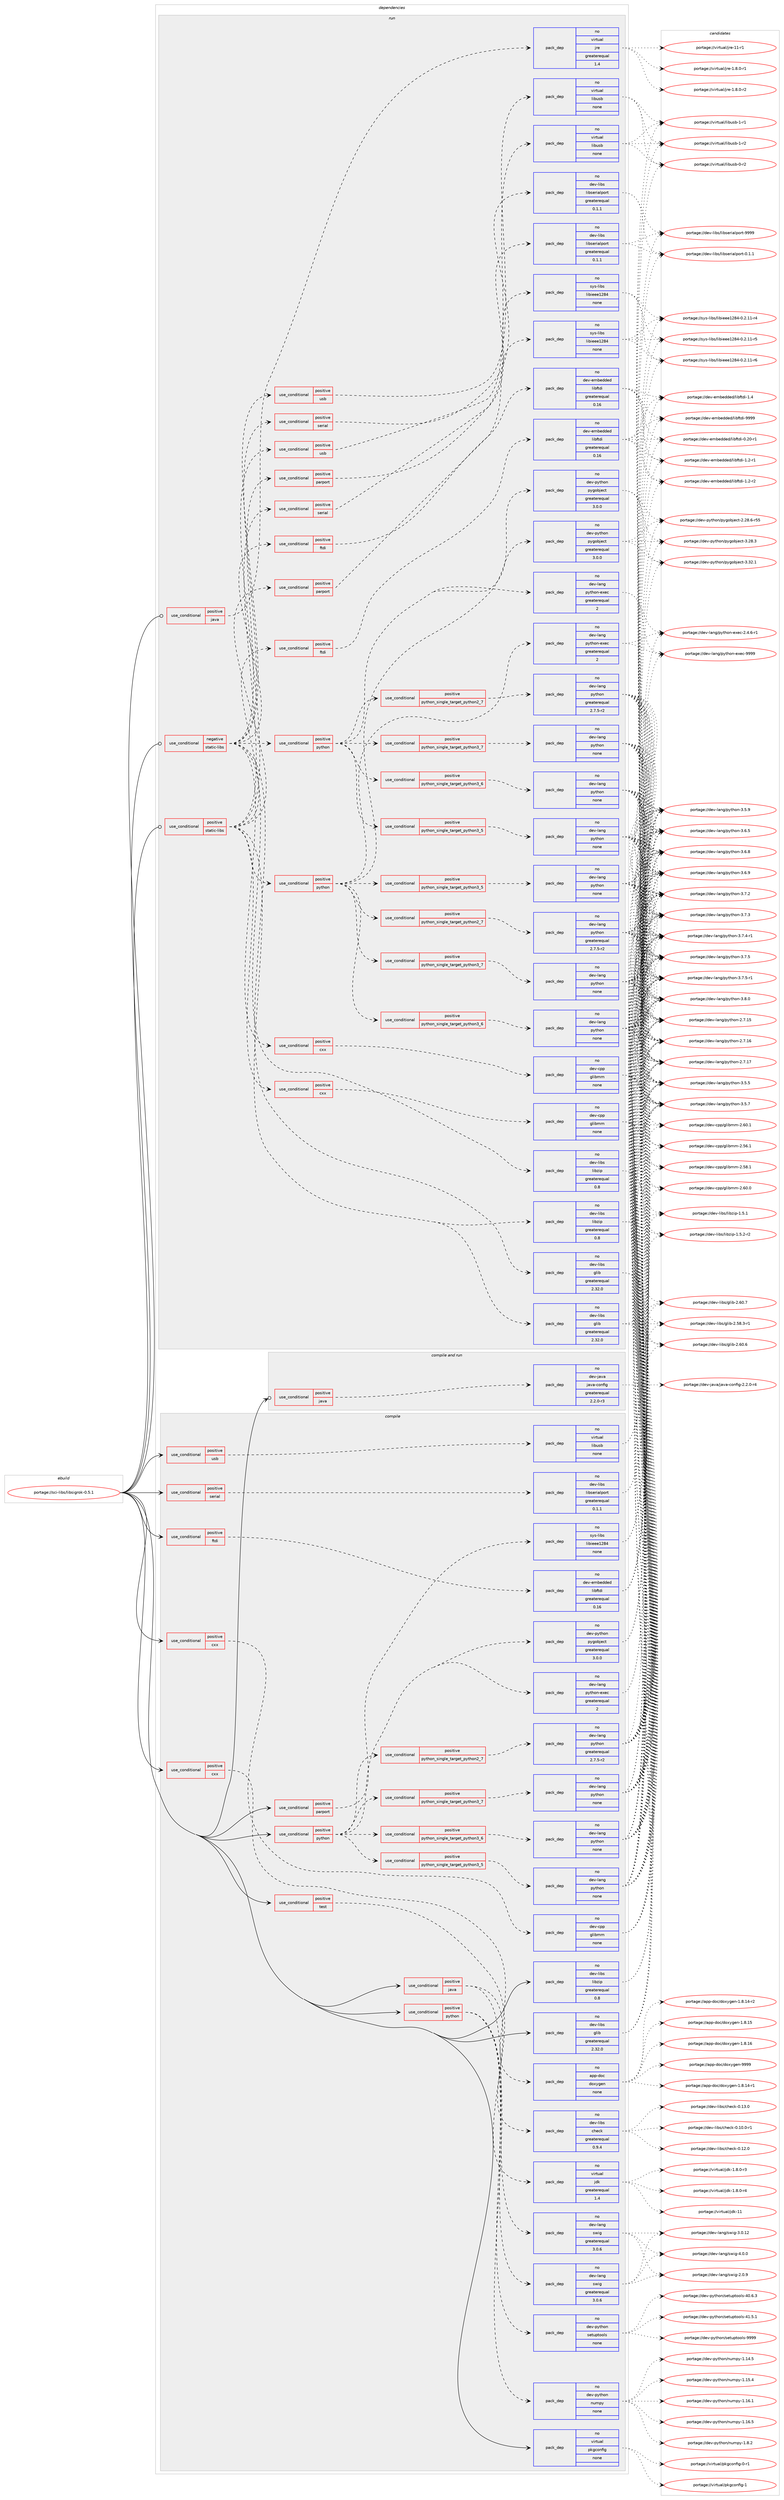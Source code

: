digraph prolog {

# *************
# Graph options
# *************

newrank=true;
concentrate=true;
compound=true;
graph [rankdir=LR,fontname=Helvetica,fontsize=10,ranksep=1.5];#, ranksep=2.5, nodesep=0.2];
edge  [arrowhead=vee];
node  [fontname=Helvetica,fontsize=10];

# **********
# The ebuild
# **********

subgraph cluster_leftcol {
color=gray;
rank=same;
label=<<i>ebuild</i>>;
id [label="portage://sci-libs/libsigrok-0.5.1", color=red, width=4, href="../sci-libs/libsigrok-0.5.1.svg"];
}

# ****************
# The dependencies
# ****************

subgraph cluster_midcol {
color=gray;
label=<<i>dependencies</i>>;
subgraph cluster_compile {
fillcolor="#eeeeee";
style=filled;
label=<<i>compile</i>>;
subgraph cond96761 {
dependency390943 [label=<<TABLE BORDER="0" CELLBORDER="1" CELLSPACING="0" CELLPADDING="4"><TR><TD ROWSPAN="3" CELLPADDING="10">use_conditional</TD></TR><TR><TD>positive</TD></TR><TR><TD>cxx</TD></TR></TABLE>>, shape=none, color=red];
subgraph pack287539 {
dependency390944 [label=<<TABLE BORDER="0" CELLBORDER="1" CELLSPACING="0" CELLPADDING="4" WIDTH="220"><TR><TD ROWSPAN="6" CELLPADDING="30">pack_dep</TD></TR><TR><TD WIDTH="110">no</TD></TR><TR><TD>app-doc</TD></TR><TR><TD>doxygen</TD></TR><TR><TD>none</TD></TR><TR><TD></TD></TR></TABLE>>, shape=none, color=blue];
}
dependency390943:e -> dependency390944:w [weight=20,style="dashed",arrowhead="vee"];
}
id:e -> dependency390943:w [weight=20,style="solid",arrowhead="vee"];
subgraph cond96762 {
dependency390945 [label=<<TABLE BORDER="0" CELLBORDER="1" CELLSPACING="0" CELLPADDING="4"><TR><TD ROWSPAN="3" CELLPADDING="10">use_conditional</TD></TR><TR><TD>positive</TD></TR><TR><TD>cxx</TD></TR></TABLE>>, shape=none, color=red];
subgraph pack287540 {
dependency390946 [label=<<TABLE BORDER="0" CELLBORDER="1" CELLSPACING="0" CELLPADDING="4" WIDTH="220"><TR><TD ROWSPAN="6" CELLPADDING="30">pack_dep</TD></TR><TR><TD WIDTH="110">no</TD></TR><TR><TD>dev-cpp</TD></TR><TR><TD>glibmm</TD></TR><TR><TD>none</TD></TR><TR><TD></TD></TR></TABLE>>, shape=none, color=blue];
}
dependency390945:e -> dependency390946:w [weight=20,style="dashed",arrowhead="vee"];
}
id:e -> dependency390945:w [weight=20,style="solid",arrowhead="vee"];
subgraph cond96763 {
dependency390947 [label=<<TABLE BORDER="0" CELLBORDER="1" CELLSPACING="0" CELLPADDING="4"><TR><TD ROWSPAN="3" CELLPADDING="10">use_conditional</TD></TR><TR><TD>positive</TD></TR><TR><TD>ftdi</TD></TR></TABLE>>, shape=none, color=red];
subgraph pack287541 {
dependency390948 [label=<<TABLE BORDER="0" CELLBORDER="1" CELLSPACING="0" CELLPADDING="4" WIDTH="220"><TR><TD ROWSPAN="6" CELLPADDING="30">pack_dep</TD></TR><TR><TD WIDTH="110">no</TD></TR><TR><TD>dev-embedded</TD></TR><TR><TD>libftdi</TD></TR><TR><TD>greaterequal</TD></TR><TR><TD>0.16</TD></TR></TABLE>>, shape=none, color=blue];
}
dependency390947:e -> dependency390948:w [weight=20,style="dashed",arrowhead="vee"];
}
id:e -> dependency390947:w [weight=20,style="solid",arrowhead="vee"];
subgraph cond96764 {
dependency390949 [label=<<TABLE BORDER="0" CELLBORDER="1" CELLSPACING="0" CELLPADDING="4"><TR><TD ROWSPAN="3" CELLPADDING="10">use_conditional</TD></TR><TR><TD>positive</TD></TR><TR><TD>java</TD></TR></TABLE>>, shape=none, color=red];
subgraph pack287542 {
dependency390950 [label=<<TABLE BORDER="0" CELLBORDER="1" CELLSPACING="0" CELLPADDING="4" WIDTH="220"><TR><TD ROWSPAN="6" CELLPADDING="30">pack_dep</TD></TR><TR><TD WIDTH="110">no</TD></TR><TR><TD>dev-lang</TD></TR><TR><TD>swig</TD></TR><TR><TD>greaterequal</TD></TR><TR><TD>3.0.6</TD></TR></TABLE>>, shape=none, color=blue];
}
dependency390949:e -> dependency390950:w [weight=20,style="dashed",arrowhead="vee"];
subgraph pack287543 {
dependency390951 [label=<<TABLE BORDER="0" CELLBORDER="1" CELLSPACING="0" CELLPADDING="4" WIDTH="220"><TR><TD ROWSPAN="6" CELLPADDING="30">pack_dep</TD></TR><TR><TD WIDTH="110">no</TD></TR><TR><TD>virtual</TD></TR><TR><TD>jdk</TD></TR><TR><TD>greaterequal</TD></TR><TR><TD>1.4</TD></TR></TABLE>>, shape=none, color=blue];
}
dependency390949:e -> dependency390951:w [weight=20,style="dashed",arrowhead="vee"];
}
id:e -> dependency390949:w [weight=20,style="solid",arrowhead="vee"];
subgraph cond96765 {
dependency390952 [label=<<TABLE BORDER="0" CELLBORDER="1" CELLSPACING="0" CELLPADDING="4"><TR><TD ROWSPAN="3" CELLPADDING="10">use_conditional</TD></TR><TR><TD>positive</TD></TR><TR><TD>parport</TD></TR></TABLE>>, shape=none, color=red];
subgraph pack287544 {
dependency390953 [label=<<TABLE BORDER="0" CELLBORDER="1" CELLSPACING="0" CELLPADDING="4" WIDTH="220"><TR><TD ROWSPAN="6" CELLPADDING="30">pack_dep</TD></TR><TR><TD WIDTH="110">no</TD></TR><TR><TD>sys-libs</TD></TR><TR><TD>libieee1284</TD></TR><TR><TD>none</TD></TR><TR><TD></TD></TR></TABLE>>, shape=none, color=blue];
}
dependency390952:e -> dependency390953:w [weight=20,style="dashed",arrowhead="vee"];
}
id:e -> dependency390952:w [weight=20,style="solid",arrowhead="vee"];
subgraph cond96766 {
dependency390954 [label=<<TABLE BORDER="0" CELLBORDER="1" CELLSPACING="0" CELLPADDING="4"><TR><TD ROWSPAN="3" CELLPADDING="10">use_conditional</TD></TR><TR><TD>positive</TD></TR><TR><TD>python</TD></TR></TABLE>>, shape=none, color=red];
subgraph cond96767 {
dependency390955 [label=<<TABLE BORDER="0" CELLBORDER="1" CELLSPACING="0" CELLPADDING="4"><TR><TD ROWSPAN="3" CELLPADDING="10">use_conditional</TD></TR><TR><TD>positive</TD></TR><TR><TD>python_single_target_python2_7</TD></TR></TABLE>>, shape=none, color=red];
subgraph pack287545 {
dependency390956 [label=<<TABLE BORDER="0" CELLBORDER="1" CELLSPACING="0" CELLPADDING="4" WIDTH="220"><TR><TD ROWSPAN="6" CELLPADDING="30">pack_dep</TD></TR><TR><TD WIDTH="110">no</TD></TR><TR><TD>dev-lang</TD></TR><TR><TD>python</TD></TR><TR><TD>greaterequal</TD></TR><TR><TD>2.7.5-r2</TD></TR></TABLE>>, shape=none, color=blue];
}
dependency390955:e -> dependency390956:w [weight=20,style="dashed",arrowhead="vee"];
}
dependency390954:e -> dependency390955:w [weight=20,style="dashed",arrowhead="vee"];
subgraph cond96768 {
dependency390957 [label=<<TABLE BORDER="0" CELLBORDER="1" CELLSPACING="0" CELLPADDING="4"><TR><TD ROWSPAN="3" CELLPADDING="10">use_conditional</TD></TR><TR><TD>positive</TD></TR><TR><TD>python_single_target_python3_5</TD></TR></TABLE>>, shape=none, color=red];
subgraph pack287546 {
dependency390958 [label=<<TABLE BORDER="0" CELLBORDER="1" CELLSPACING="0" CELLPADDING="4" WIDTH="220"><TR><TD ROWSPAN="6" CELLPADDING="30">pack_dep</TD></TR><TR><TD WIDTH="110">no</TD></TR><TR><TD>dev-lang</TD></TR><TR><TD>python</TD></TR><TR><TD>none</TD></TR><TR><TD></TD></TR></TABLE>>, shape=none, color=blue];
}
dependency390957:e -> dependency390958:w [weight=20,style="dashed",arrowhead="vee"];
}
dependency390954:e -> dependency390957:w [weight=20,style="dashed",arrowhead="vee"];
subgraph cond96769 {
dependency390959 [label=<<TABLE BORDER="0" CELLBORDER="1" CELLSPACING="0" CELLPADDING="4"><TR><TD ROWSPAN="3" CELLPADDING="10">use_conditional</TD></TR><TR><TD>positive</TD></TR><TR><TD>python_single_target_python3_6</TD></TR></TABLE>>, shape=none, color=red];
subgraph pack287547 {
dependency390960 [label=<<TABLE BORDER="0" CELLBORDER="1" CELLSPACING="0" CELLPADDING="4" WIDTH="220"><TR><TD ROWSPAN="6" CELLPADDING="30">pack_dep</TD></TR><TR><TD WIDTH="110">no</TD></TR><TR><TD>dev-lang</TD></TR><TR><TD>python</TD></TR><TR><TD>none</TD></TR><TR><TD></TD></TR></TABLE>>, shape=none, color=blue];
}
dependency390959:e -> dependency390960:w [weight=20,style="dashed",arrowhead="vee"];
}
dependency390954:e -> dependency390959:w [weight=20,style="dashed",arrowhead="vee"];
subgraph cond96770 {
dependency390961 [label=<<TABLE BORDER="0" CELLBORDER="1" CELLSPACING="0" CELLPADDING="4"><TR><TD ROWSPAN="3" CELLPADDING="10">use_conditional</TD></TR><TR><TD>positive</TD></TR><TR><TD>python_single_target_python3_7</TD></TR></TABLE>>, shape=none, color=red];
subgraph pack287548 {
dependency390962 [label=<<TABLE BORDER="0" CELLBORDER="1" CELLSPACING="0" CELLPADDING="4" WIDTH="220"><TR><TD ROWSPAN="6" CELLPADDING="30">pack_dep</TD></TR><TR><TD WIDTH="110">no</TD></TR><TR><TD>dev-lang</TD></TR><TR><TD>python</TD></TR><TR><TD>none</TD></TR><TR><TD></TD></TR></TABLE>>, shape=none, color=blue];
}
dependency390961:e -> dependency390962:w [weight=20,style="dashed",arrowhead="vee"];
}
dependency390954:e -> dependency390961:w [weight=20,style="dashed",arrowhead="vee"];
subgraph pack287549 {
dependency390963 [label=<<TABLE BORDER="0" CELLBORDER="1" CELLSPACING="0" CELLPADDING="4" WIDTH="220"><TR><TD ROWSPAN="6" CELLPADDING="30">pack_dep</TD></TR><TR><TD WIDTH="110">no</TD></TR><TR><TD>dev-lang</TD></TR><TR><TD>python-exec</TD></TR><TR><TD>greaterequal</TD></TR><TR><TD>2</TD></TR></TABLE>>, shape=none, color=blue];
}
dependency390954:e -> dependency390963:w [weight=20,style="dashed",arrowhead="vee"];
subgraph pack287550 {
dependency390964 [label=<<TABLE BORDER="0" CELLBORDER="1" CELLSPACING="0" CELLPADDING="4" WIDTH="220"><TR><TD ROWSPAN="6" CELLPADDING="30">pack_dep</TD></TR><TR><TD WIDTH="110">no</TD></TR><TR><TD>dev-python</TD></TR><TR><TD>pygobject</TD></TR><TR><TD>greaterequal</TD></TR><TR><TD>3.0.0</TD></TR></TABLE>>, shape=none, color=blue];
}
dependency390954:e -> dependency390964:w [weight=20,style="dashed",arrowhead="vee"];
}
id:e -> dependency390954:w [weight=20,style="solid",arrowhead="vee"];
subgraph cond96771 {
dependency390965 [label=<<TABLE BORDER="0" CELLBORDER="1" CELLSPACING="0" CELLPADDING="4"><TR><TD ROWSPAN="3" CELLPADDING="10">use_conditional</TD></TR><TR><TD>positive</TD></TR><TR><TD>python</TD></TR></TABLE>>, shape=none, color=red];
subgraph pack287551 {
dependency390966 [label=<<TABLE BORDER="0" CELLBORDER="1" CELLSPACING="0" CELLPADDING="4" WIDTH="220"><TR><TD ROWSPAN="6" CELLPADDING="30">pack_dep</TD></TR><TR><TD WIDTH="110">no</TD></TR><TR><TD>dev-python</TD></TR><TR><TD>setuptools</TD></TR><TR><TD>none</TD></TR><TR><TD></TD></TR></TABLE>>, shape=none, color=blue];
}
dependency390965:e -> dependency390966:w [weight=20,style="dashed",arrowhead="vee"];
subgraph pack287552 {
dependency390967 [label=<<TABLE BORDER="0" CELLBORDER="1" CELLSPACING="0" CELLPADDING="4" WIDTH="220"><TR><TD ROWSPAN="6" CELLPADDING="30">pack_dep</TD></TR><TR><TD WIDTH="110">no</TD></TR><TR><TD>dev-python</TD></TR><TR><TD>numpy</TD></TR><TR><TD>none</TD></TR><TR><TD></TD></TR></TABLE>>, shape=none, color=blue];
}
dependency390965:e -> dependency390967:w [weight=20,style="dashed",arrowhead="vee"];
subgraph pack287553 {
dependency390968 [label=<<TABLE BORDER="0" CELLBORDER="1" CELLSPACING="0" CELLPADDING="4" WIDTH="220"><TR><TD ROWSPAN="6" CELLPADDING="30">pack_dep</TD></TR><TR><TD WIDTH="110">no</TD></TR><TR><TD>dev-lang</TD></TR><TR><TD>swig</TD></TR><TR><TD>greaterequal</TD></TR><TR><TD>3.0.6</TD></TR></TABLE>>, shape=none, color=blue];
}
dependency390965:e -> dependency390968:w [weight=20,style="dashed",arrowhead="vee"];
}
id:e -> dependency390965:w [weight=20,style="solid",arrowhead="vee"];
subgraph cond96772 {
dependency390969 [label=<<TABLE BORDER="0" CELLBORDER="1" CELLSPACING="0" CELLPADDING="4"><TR><TD ROWSPAN="3" CELLPADDING="10">use_conditional</TD></TR><TR><TD>positive</TD></TR><TR><TD>serial</TD></TR></TABLE>>, shape=none, color=red];
subgraph pack287554 {
dependency390970 [label=<<TABLE BORDER="0" CELLBORDER="1" CELLSPACING="0" CELLPADDING="4" WIDTH="220"><TR><TD ROWSPAN="6" CELLPADDING="30">pack_dep</TD></TR><TR><TD WIDTH="110">no</TD></TR><TR><TD>dev-libs</TD></TR><TR><TD>libserialport</TD></TR><TR><TD>greaterequal</TD></TR><TR><TD>0.1.1</TD></TR></TABLE>>, shape=none, color=blue];
}
dependency390969:e -> dependency390970:w [weight=20,style="dashed",arrowhead="vee"];
}
id:e -> dependency390969:w [weight=20,style="solid",arrowhead="vee"];
subgraph cond96773 {
dependency390971 [label=<<TABLE BORDER="0" CELLBORDER="1" CELLSPACING="0" CELLPADDING="4"><TR><TD ROWSPAN="3" CELLPADDING="10">use_conditional</TD></TR><TR><TD>positive</TD></TR><TR><TD>test</TD></TR></TABLE>>, shape=none, color=red];
subgraph pack287555 {
dependency390972 [label=<<TABLE BORDER="0" CELLBORDER="1" CELLSPACING="0" CELLPADDING="4" WIDTH="220"><TR><TD ROWSPAN="6" CELLPADDING="30">pack_dep</TD></TR><TR><TD WIDTH="110">no</TD></TR><TR><TD>dev-libs</TD></TR><TR><TD>check</TD></TR><TR><TD>greaterequal</TD></TR><TR><TD>0.9.4</TD></TR></TABLE>>, shape=none, color=blue];
}
dependency390971:e -> dependency390972:w [weight=20,style="dashed",arrowhead="vee"];
}
id:e -> dependency390971:w [weight=20,style="solid",arrowhead="vee"];
subgraph cond96774 {
dependency390973 [label=<<TABLE BORDER="0" CELLBORDER="1" CELLSPACING="0" CELLPADDING="4"><TR><TD ROWSPAN="3" CELLPADDING="10">use_conditional</TD></TR><TR><TD>positive</TD></TR><TR><TD>usb</TD></TR></TABLE>>, shape=none, color=red];
subgraph pack287556 {
dependency390974 [label=<<TABLE BORDER="0" CELLBORDER="1" CELLSPACING="0" CELLPADDING="4" WIDTH="220"><TR><TD ROWSPAN="6" CELLPADDING="30">pack_dep</TD></TR><TR><TD WIDTH="110">no</TD></TR><TR><TD>virtual</TD></TR><TR><TD>libusb</TD></TR><TR><TD>none</TD></TR><TR><TD></TD></TR></TABLE>>, shape=none, color=blue];
}
dependency390973:e -> dependency390974:w [weight=20,style="dashed",arrowhead="vee"];
}
id:e -> dependency390973:w [weight=20,style="solid",arrowhead="vee"];
subgraph pack287557 {
dependency390975 [label=<<TABLE BORDER="0" CELLBORDER="1" CELLSPACING="0" CELLPADDING="4" WIDTH="220"><TR><TD ROWSPAN="6" CELLPADDING="30">pack_dep</TD></TR><TR><TD WIDTH="110">no</TD></TR><TR><TD>dev-libs</TD></TR><TR><TD>glib</TD></TR><TR><TD>greaterequal</TD></TR><TR><TD>2.32.0</TD></TR></TABLE>>, shape=none, color=blue];
}
id:e -> dependency390975:w [weight=20,style="solid",arrowhead="vee"];
subgraph pack287558 {
dependency390976 [label=<<TABLE BORDER="0" CELLBORDER="1" CELLSPACING="0" CELLPADDING="4" WIDTH="220"><TR><TD ROWSPAN="6" CELLPADDING="30">pack_dep</TD></TR><TR><TD WIDTH="110">no</TD></TR><TR><TD>dev-libs</TD></TR><TR><TD>libzip</TD></TR><TR><TD>greaterequal</TD></TR><TR><TD>0.8</TD></TR></TABLE>>, shape=none, color=blue];
}
id:e -> dependency390976:w [weight=20,style="solid",arrowhead="vee"];
subgraph pack287559 {
dependency390977 [label=<<TABLE BORDER="0" CELLBORDER="1" CELLSPACING="0" CELLPADDING="4" WIDTH="220"><TR><TD ROWSPAN="6" CELLPADDING="30">pack_dep</TD></TR><TR><TD WIDTH="110">no</TD></TR><TR><TD>virtual</TD></TR><TR><TD>pkgconfig</TD></TR><TR><TD>none</TD></TR><TR><TD></TD></TR></TABLE>>, shape=none, color=blue];
}
id:e -> dependency390977:w [weight=20,style="solid",arrowhead="vee"];
}
subgraph cluster_compileandrun {
fillcolor="#eeeeee";
style=filled;
label=<<i>compile and run</i>>;
subgraph cond96775 {
dependency390978 [label=<<TABLE BORDER="0" CELLBORDER="1" CELLSPACING="0" CELLPADDING="4"><TR><TD ROWSPAN="3" CELLPADDING="10">use_conditional</TD></TR><TR><TD>positive</TD></TR><TR><TD>java</TD></TR></TABLE>>, shape=none, color=red];
subgraph pack287560 {
dependency390979 [label=<<TABLE BORDER="0" CELLBORDER="1" CELLSPACING="0" CELLPADDING="4" WIDTH="220"><TR><TD ROWSPAN="6" CELLPADDING="30">pack_dep</TD></TR><TR><TD WIDTH="110">no</TD></TR><TR><TD>dev-java</TD></TR><TR><TD>java-config</TD></TR><TR><TD>greaterequal</TD></TR><TR><TD>2.2.0-r3</TD></TR></TABLE>>, shape=none, color=blue];
}
dependency390978:e -> dependency390979:w [weight=20,style="dashed",arrowhead="vee"];
}
id:e -> dependency390978:w [weight=20,style="solid",arrowhead="odotvee"];
}
subgraph cluster_run {
fillcolor="#eeeeee";
style=filled;
label=<<i>run</i>>;
subgraph cond96776 {
dependency390980 [label=<<TABLE BORDER="0" CELLBORDER="1" CELLSPACING="0" CELLPADDING="4"><TR><TD ROWSPAN="3" CELLPADDING="10">use_conditional</TD></TR><TR><TD>negative</TD></TR><TR><TD>static-libs</TD></TR></TABLE>>, shape=none, color=red];
subgraph pack287561 {
dependency390981 [label=<<TABLE BORDER="0" CELLBORDER="1" CELLSPACING="0" CELLPADDING="4" WIDTH="220"><TR><TD ROWSPAN="6" CELLPADDING="30">pack_dep</TD></TR><TR><TD WIDTH="110">no</TD></TR><TR><TD>dev-libs</TD></TR><TR><TD>glib</TD></TR><TR><TD>greaterequal</TD></TR><TR><TD>2.32.0</TD></TR></TABLE>>, shape=none, color=blue];
}
dependency390980:e -> dependency390981:w [weight=20,style="dashed",arrowhead="vee"];
subgraph pack287562 {
dependency390982 [label=<<TABLE BORDER="0" CELLBORDER="1" CELLSPACING="0" CELLPADDING="4" WIDTH="220"><TR><TD ROWSPAN="6" CELLPADDING="30">pack_dep</TD></TR><TR><TD WIDTH="110">no</TD></TR><TR><TD>dev-libs</TD></TR><TR><TD>libzip</TD></TR><TR><TD>greaterequal</TD></TR><TR><TD>0.8</TD></TR></TABLE>>, shape=none, color=blue];
}
dependency390980:e -> dependency390982:w [weight=20,style="dashed",arrowhead="vee"];
subgraph cond96777 {
dependency390983 [label=<<TABLE BORDER="0" CELLBORDER="1" CELLSPACING="0" CELLPADDING="4"><TR><TD ROWSPAN="3" CELLPADDING="10">use_conditional</TD></TR><TR><TD>positive</TD></TR><TR><TD>cxx</TD></TR></TABLE>>, shape=none, color=red];
subgraph pack287563 {
dependency390984 [label=<<TABLE BORDER="0" CELLBORDER="1" CELLSPACING="0" CELLPADDING="4" WIDTH="220"><TR><TD ROWSPAN="6" CELLPADDING="30">pack_dep</TD></TR><TR><TD WIDTH="110">no</TD></TR><TR><TD>dev-cpp</TD></TR><TR><TD>glibmm</TD></TR><TR><TD>none</TD></TR><TR><TD></TD></TR></TABLE>>, shape=none, color=blue];
}
dependency390983:e -> dependency390984:w [weight=20,style="dashed",arrowhead="vee"];
}
dependency390980:e -> dependency390983:w [weight=20,style="dashed",arrowhead="vee"];
subgraph cond96778 {
dependency390985 [label=<<TABLE BORDER="0" CELLBORDER="1" CELLSPACING="0" CELLPADDING="4"><TR><TD ROWSPAN="3" CELLPADDING="10">use_conditional</TD></TR><TR><TD>positive</TD></TR><TR><TD>python</TD></TR></TABLE>>, shape=none, color=red];
subgraph cond96779 {
dependency390986 [label=<<TABLE BORDER="0" CELLBORDER="1" CELLSPACING="0" CELLPADDING="4"><TR><TD ROWSPAN="3" CELLPADDING="10">use_conditional</TD></TR><TR><TD>positive</TD></TR><TR><TD>python_single_target_python2_7</TD></TR></TABLE>>, shape=none, color=red];
subgraph pack287564 {
dependency390987 [label=<<TABLE BORDER="0" CELLBORDER="1" CELLSPACING="0" CELLPADDING="4" WIDTH="220"><TR><TD ROWSPAN="6" CELLPADDING="30">pack_dep</TD></TR><TR><TD WIDTH="110">no</TD></TR><TR><TD>dev-lang</TD></TR><TR><TD>python</TD></TR><TR><TD>greaterequal</TD></TR><TR><TD>2.7.5-r2</TD></TR></TABLE>>, shape=none, color=blue];
}
dependency390986:e -> dependency390987:w [weight=20,style="dashed",arrowhead="vee"];
}
dependency390985:e -> dependency390986:w [weight=20,style="dashed",arrowhead="vee"];
subgraph cond96780 {
dependency390988 [label=<<TABLE BORDER="0" CELLBORDER="1" CELLSPACING="0" CELLPADDING="4"><TR><TD ROWSPAN="3" CELLPADDING="10">use_conditional</TD></TR><TR><TD>positive</TD></TR><TR><TD>python_single_target_python3_5</TD></TR></TABLE>>, shape=none, color=red];
subgraph pack287565 {
dependency390989 [label=<<TABLE BORDER="0" CELLBORDER="1" CELLSPACING="0" CELLPADDING="4" WIDTH="220"><TR><TD ROWSPAN="6" CELLPADDING="30">pack_dep</TD></TR><TR><TD WIDTH="110">no</TD></TR><TR><TD>dev-lang</TD></TR><TR><TD>python</TD></TR><TR><TD>none</TD></TR><TR><TD></TD></TR></TABLE>>, shape=none, color=blue];
}
dependency390988:e -> dependency390989:w [weight=20,style="dashed",arrowhead="vee"];
}
dependency390985:e -> dependency390988:w [weight=20,style="dashed",arrowhead="vee"];
subgraph cond96781 {
dependency390990 [label=<<TABLE BORDER="0" CELLBORDER="1" CELLSPACING="0" CELLPADDING="4"><TR><TD ROWSPAN="3" CELLPADDING="10">use_conditional</TD></TR><TR><TD>positive</TD></TR><TR><TD>python_single_target_python3_6</TD></TR></TABLE>>, shape=none, color=red];
subgraph pack287566 {
dependency390991 [label=<<TABLE BORDER="0" CELLBORDER="1" CELLSPACING="0" CELLPADDING="4" WIDTH="220"><TR><TD ROWSPAN="6" CELLPADDING="30">pack_dep</TD></TR><TR><TD WIDTH="110">no</TD></TR><TR><TD>dev-lang</TD></TR><TR><TD>python</TD></TR><TR><TD>none</TD></TR><TR><TD></TD></TR></TABLE>>, shape=none, color=blue];
}
dependency390990:e -> dependency390991:w [weight=20,style="dashed",arrowhead="vee"];
}
dependency390985:e -> dependency390990:w [weight=20,style="dashed",arrowhead="vee"];
subgraph cond96782 {
dependency390992 [label=<<TABLE BORDER="0" CELLBORDER="1" CELLSPACING="0" CELLPADDING="4"><TR><TD ROWSPAN="3" CELLPADDING="10">use_conditional</TD></TR><TR><TD>positive</TD></TR><TR><TD>python_single_target_python3_7</TD></TR></TABLE>>, shape=none, color=red];
subgraph pack287567 {
dependency390993 [label=<<TABLE BORDER="0" CELLBORDER="1" CELLSPACING="0" CELLPADDING="4" WIDTH="220"><TR><TD ROWSPAN="6" CELLPADDING="30">pack_dep</TD></TR><TR><TD WIDTH="110">no</TD></TR><TR><TD>dev-lang</TD></TR><TR><TD>python</TD></TR><TR><TD>none</TD></TR><TR><TD></TD></TR></TABLE>>, shape=none, color=blue];
}
dependency390992:e -> dependency390993:w [weight=20,style="dashed",arrowhead="vee"];
}
dependency390985:e -> dependency390992:w [weight=20,style="dashed",arrowhead="vee"];
subgraph pack287568 {
dependency390994 [label=<<TABLE BORDER="0" CELLBORDER="1" CELLSPACING="0" CELLPADDING="4" WIDTH="220"><TR><TD ROWSPAN="6" CELLPADDING="30">pack_dep</TD></TR><TR><TD WIDTH="110">no</TD></TR><TR><TD>dev-lang</TD></TR><TR><TD>python-exec</TD></TR><TR><TD>greaterequal</TD></TR><TR><TD>2</TD></TR></TABLE>>, shape=none, color=blue];
}
dependency390985:e -> dependency390994:w [weight=20,style="dashed",arrowhead="vee"];
subgraph pack287569 {
dependency390995 [label=<<TABLE BORDER="0" CELLBORDER="1" CELLSPACING="0" CELLPADDING="4" WIDTH="220"><TR><TD ROWSPAN="6" CELLPADDING="30">pack_dep</TD></TR><TR><TD WIDTH="110">no</TD></TR><TR><TD>dev-python</TD></TR><TR><TD>pygobject</TD></TR><TR><TD>greaterequal</TD></TR><TR><TD>3.0.0</TD></TR></TABLE>>, shape=none, color=blue];
}
dependency390985:e -> dependency390995:w [weight=20,style="dashed",arrowhead="vee"];
}
dependency390980:e -> dependency390985:w [weight=20,style="dashed",arrowhead="vee"];
subgraph cond96783 {
dependency390996 [label=<<TABLE BORDER="0" CELLBORDER="1" CELLSPACING="0" CELLPADDING="4"><TR><TD ROWSPAN="3" CELLPADDING="10">use_conditional</TD></TR><TR><TD>positive</TD></TR><TR><TD>ftdi</TD></TR></TABLE>>, shape=none, color=red];
subgraph pack287570 {
dependency390997 [label=<<TABLE BORDER="0" CELLBORDER="1" CELLSPACING="0" CELLPADDING="4" WIDTH="220"><TR><TD ROWSPAN="6" CELLPADDING="30">pack_dep</TD></TR><TR><TD WIDTH="110">no</TD></TR><TR><TD>dev-embedded</TD></TR><TR><TD>libftdi</TD></TR><TR><TD>greaterequal</TD></TR><TR><TD>0.16</TD></TR></TABLE>>, shape=none, color=blue];
}
dependency390996:e -> dependency390997:w [weight=20,style="dashed",arrowhead="vee"];
}
dependency390980:e -> dependency390996:w [weight=20,style="dashed",arrowhead="vee"];
subgraph cond96784 {
dependency390998 [label=<<TABLE BORDER="0" CELLBORDER="1" CELLSPACING="0" CELLPADDING="4"><TR><TD ROWSPAN="3" CELLPADDING="10">use_conditional</TD></TR><TR><TD>positive</TD></TR><TR><TD>parport</TD></TR></TABLE>>, shape=none, color=red];
subgraph pack287571 {
dependency390999 [label=<<TABLE BORDER="0" CELLBORDER="1" CELLSPACING="0" CELLPADDING="4" WIDTH="220"><TR><TD ROWSPAN="6" CELLPADDING="30">pack_dep</TD></TR><TR><TD WIDTH="110">no</TD></TR><TR><TD>sys-libs</TD></TR><TR><TD>libieee1284</TD></TR><TR><TD>none</TD></TR><TR><TD></TD></TR></TABLE>>, shape=none, color=blue];
}
dependency390998:e -> dependency390999:w [weight=20,style="dashed",arrowhead="vee"];
}
dependency390980:e -> dependency390998:w [weight=20,style="dashed",arrowhead="vee"];
subgraph cond96785 {
dependency391000 [label=<<TABLE BORDER="0" CELLBORDER="1" CELLSPACING="0" CELLPADDING="4"><TR><TD ROWSPAN="3" CELLPADDING="10">use_conditional</TD></TR><TR><TD>positive</TD></TR><TR><TD>serial</TD></TR></TABLE>>, shape=none, color=red];
subgraph pack287572 {
dependency391001 [label=<<TABLE BORDER="0" CELLBORDER="1" CELLSPACING="0" CELLPADDING="4" WIDTH="220"><TR><TD ROWSPAN="6" CELLPADDING="30">pack_dep</TD></TR><TR><TD WIDTH="110">no</TD></TR><TR><TD>dev-libs</TD></TR><TR><TD>libserialport</TD></TR><TR><TD>greaterequal</TD></TR><TR><TD>0.1.1</TD></TR></TABLE>>, shape=none, color=blue];
}
dependency391000:e -> dependency391001:w [weight=20,style="dashed",arrowhead="vee"];
}
dependency390980:e -> dependency391000:w [weight=20,style="dashed",arrowhead="vee"];
subgraph cond96786 {
dependency391002 [label=<<TABLE BORDER="0" CELLBORDER="1" CELLSPACING="0" CELLPADDING="4"><TR><TD ROWSPAN="3" CELLPADDING="10">use_conditional</TD></TR><TR><TD>positive</TD></TR><TR><TD>usb</TD></TR></TABLE>>, shape=none, color=red];
subgraph pack287573 {
dependency391003 [label=<<TABLE BORDER="0" CELLBORDER="1" CELLSPACING="0" CELLPADDING="4" WIDTH="220"><TR><TD ROWSPAN="6" CELLPADDING="30">pack_dep</TD></TR><TR><TD WIDTH="110">no</TD></TR><TR><TD>virtual</TD></TR><TR><TD>libusb</TD></TR><TR><TD>none</TD></TR><TR><TD></TD></TR></TABLE>>, shape=none, color=blue];
}
dependency391002:e -> dependency391003:w [weight=20,style="dashed",arrowhead="vee"];
}
dependency390980:e -> dependency391002:w [weight=20,style="dashed",arrowhead="vee"];
}
id:e -> dependency390980:w [weight=20,style="solid",arrowhead="odot"];
subgraph cond96787 {
dependency391004 [label=<<TABLE BORDER="0" CELLBORDER="1" CELLSPACING="0" CELLPADDING="4"><TR><TD ROWSPAN="3" CELLPADDING="10">use_conditional</TD></TR><TR><TD>positive</TD></TR><TR><TD>java</TD></TR></TABLE>>, shape=none, color=red];
subgraph pack287574 {
dependency391005 [label=<<TABLE BORDER="0" CELLBORDER="1" CELLSPACING="0" CELLPADDING="4" WIDTH="220"><TR><TD ROWSPAN="6" CELLPADDING="30">pack_dep</TD></TR><TR><TD WIDTH="110">no</TD></TR><TR><TD>virtual</TD></TR><TR><TD>jre</TD></TR><TR><TD>greaterequal</TD></TR><TR><TD>1.4</TD></TR></TABLE>>, shape=none, color=blue];
}
dependency391004:e -> dependency391005:w [weight=20,style="dashed",arrowhead="vee"];
}
id:e -> dependency391004:w [weight=20,style="solid",arrowhead="odot"];
subgraph cond96788 {
dependency391006 [label=<<TABLE BORDER="0" CELLBORDER="1" CELLSPACING="0" CELLPADDING="4"><TR><TD ROWSPAN="3" CELLPADDING="10">use_conditional</TD></TR><TR><TD>positive</TD></TR><TR><TD>static-libs</TD></TR></TABLE>>, shape=none, color=red];
subgraph pack287575 {
dependency391007 [label=<<TABLE BORDER="0" CELLBORDER="1" CELLSPACING="0" CELLPADDING="4" WIDTH="220"><TR><TD ROWSPAN="6" CELLPADDING="30">pack_dep</TD></TR><TR><TD WIDTH="110">no</TD></TR><TR><TD>dev-libs</TD></TR><TR><TD>glib</TD></TR><TR><TD>greaterequal</TD></TR><TR><TD>2.32.0</TD></TR></TABLE>>, shape=none, color=blue];
}
dependency391006:e -> dependency391007:w [weight=20,style="dashed",arrowhead="vee"];
subgraph pack287576 {
dependency391008 [label=<<TABLE BORDER="0" CELLBORDER="1" CELLSPACING="0" CELLPADDING="4" WIDTH="220"><TR><TD ROWSPAN="6" CELLPADDING="30">pack_dep</TD></TR><TR><TD WIDTH="110">no</TD></TR><TR><TD>dev-libs</TD></TR><TR><TD>libzip</TD></TR><TR><TD>greaterequal</TD></TR><TR><TD>0.8</TD></TR></TABLE>>, shape=none, color=blue];
}
dependency391006:e -> dependency391008:w [weight=20,style="dashed",arrowhead="vee"];
subgraph cond96789 {
dependency391009 [label=<<TABLE BORDER="0" CELLBORDER="1" CELLSPACING="0" CELLPADDING="4"><TR><TD ROWSPAN="3" CELLPADDING="10">use_conditional</TD></TR><TR><TD>positive</TD></TR><TR><TD>cxx</TD></TR></TABLE>>, shape=none, color=red];
subgraph pack287577 {
dependency391010 [label=<<TABLE BORDER="0" CELLBORDER="1" CELLSPACING="0" CELLPADDING="4" WIDTH="220"><TR><TD ROWSPAN="6" CELLPADDING="30">pack_dep</TD></TR><TR><TD WIDTH="110">no</TD></TR><TR><TD>dev-cpp</TD></TR><TR><TD>glibmm</TD></TR><TR><TD>none</TD></TR><TR><TD></TD></TR></TABLE>>, shape=none, color=blue];
}
dependency391009:e -> dependency391010:w [weight=20,style="dashed",arrowhead="vee"];
}
dependency391006:e -> dependency391009:w [weight=20,style="dashed",arrowhead="vee"];
subgraph cond96790 {
dependency391011 [label=<<TABLE BORDER="0" CELLBORDER="1" CELLSPACING="0" CELLPADDING="4"><TR><TD ROWSPAN="3" CELLPADDING="10">use_conditional</TD></TR><TR><TD>positive</TD></TR><TR><TD>python</TD></TR></TABLE>>, shape=none, color=red];
subgraph cond96791 {
dependency391012 [label=<<TABLE BORDER="0" CELLBORDER="1" CELLSPACING="0" CELLPADDING="4"><TR><TD ROWSPAN="3" CELLPADDING="10">use_conditional</TD></TR><TR><TD>positive</TD></TR><TR><TD>python_single_target_python2_7</TD></TR></TABLE>>, shape=none, color=red];
subgraph pack287578 {
dependency391013 [label=<<TABLE BORDER="0" CELLBORDER="1" CELLSPACING="0" CELLPADDING="4" WIDTH="220"><TR><TD ROWSPAN="6" CELLPADDING="30">pack_dep</TD></TR><TR><TD WIDTH="110">no</TD></TR><TR><TD>dev-lang</TD></TR><TR><TD>python</TD></TR><TR><TD>greaterequal</TD></TR><TR><TD>2.7.5-r2</TD></TR></TABLE>>, shape=none, color=blue];
}
dependency391012:e -> dependency391013:w [weight=20,style="dashed",arrowhead="vee"];
}
dependency391011:e -> dependency391012:w [weight=20,style="dashed",arrowhead="vee"];
subgraph cond96792 {
dependency391014 [label=<<TABLE BORDER="0" CELLBORDER="1" CELLSPACING="0" CELLPADDING="4"><TR><TD ROWSPAN="3" CELLPADDING="10">use_conditional</TD></TR><TR><TD>positive</TD></TR><TR><TD>python_single_target_python3_5</TD></TR></TABLE>>, shape=none, color=red];
subgraph pack287579 {
dependency391015 [label=<<TABLE BORDER="0" CELLBORDER="1" CELLSPACING="0" CELLPADDING="4" WIDTH="220"><TR><TD ROWSPAN="6" CELLPADDING="30">pack_dep</TD></TR><TR><TD WIDTH="110">no</TD></TR><TR><TD>dev-lang</TD></TR><TR><TD>python</TD></TR><TR><TD>none</TD></TR><TR><TD></TD></TR></TABLE>>, shape=none, color=blue];
}
dependency391014:e -> dependency391015:w [weight=20,style="dashed",arrowhead="vee"];
}
dependency391011:e -> dependency391014:w [weight=20,style="dashed",arrowhead="vee"];
subgraph cond96793 {
dependency391016 [label=<<TABLE BORDER="0" CELLBORDER="1" CELLSPACING="0" CELLPADDING="4"><TR><TD ROWSPAN="3" CELLPADDING="10">use_conditional</TD></TR><TR><TD>positive</TD></TR><TR><TD>python_single_target_python3_6</TD></TR></TABLE>>, shape=none, color=red];
subgraph pack287580 {
dependency391017 [label=<<TABLE BORDER="0" CELLBORDER="1" CELLSPACING="0" CELLPADDING="4" WIDTH="220"><TR><TD ROWSPAN="6" CELLPADDING="30">pack_dep</TD></TR><TR><TD WIDTH="110">no</TD></TR><TR><TD>dev-lang</TD></TR><TR><TD>python</TD></TR><TR><TD>none</TD></TR><TR><TD></TD></TR></TABLE>>, shape=none, color=blue];
}
dependency391016:e -> dependency391017:w [weight=20,style="dashed",arrowhead="vee"];
}
dependency391011:e -> dependency391016:w [weight=20,style="dashed",arrowhead="vee"];
subgraph cond96794 {
dependency391018 [label=<<TABLE BORDER="0" CELLBORDER="1" CELLSPACING="0" CELLPADDING="4"><TR><TD ROWSPAN="3" CELLPADDING="10">use_conditional</TD></TR><TR><TD>positive</TD></TR><TR><TD>python_single_target_python3_7</TD></TR></TABLE>>, shape=none, color=red];
subgraph pack287581 {
dependency391019 [label=<<TABLE BORDER="0" CELLBORDER="1" CELLSPACING="0" CELLPADDING="4" WIDTH="220"><TR><TD ROWSPAN="6" CELLPADDING="30">pack_dep</TD></TR><TR><TD WIDTH="110">no</TD></TR><TR><TD>dev-lang</TD></TR><TR><TD>python</TD></TR><TR><TD>none</TD></TR><TR><TD></TD></TR></TABLE>>, shape=none, color=blue];
}
dependency391018:e -> dependency391019:w [weight=20,style="dashed",arrowhead="vee"];
}
dependency391011:e -> dependency391018:w [weight=20,style="dashed",arrowhead="vee"];
subgraph pack287582 {
dependency391020 [label=<<TABLE BORDER="0" CELLBORDER="1" CELLSPACING="0" CELLPADDING="4" WIDTH="220"><TR><TD ROWSPAN="6" CELLPADDING="30">pack_dep</TD></TR><TR><TD WIDTH="110">no</TD></TR><TR><TD>dev-lang</TD></TR><TR><TD>python-exec</TD></TR><TR><TD>greaterequal</TD></TR><TR><TD>2</TD></TR></TABLE>>, shape=none, color=blue];
}
dependency391011:e -> dependency391020:w [weight=20,style="dashed",arrowhead="vee"];
subgraph pack287583 {
dependency391021 [label=<<TABLE BORDER="0" CELLBORDER="1" CELLSPACING="0" CELLPADDING="4" WIDTH="220"><TR><TD ROWSPAN="6" CELLPADDING="30">pack_dep</TD></TR><TR><TD WIDTH="110">no</TD></TR><TR><TD>dev-python</TD></TR><TR><TD>pygobject</TD></TR><TR><TD>greaterequal</TD></TR><TR><TD>3.0.0</TD></TR></TABLE>>, shape=none, color=blue];
}
dependency391011:e -> dependency391021:w [weight=20,style="dashed",arrowhead="vee"];
}
dependency391006:e -> dependency391011:w [weight=20,style="dashed",arrowhead="vee"];
subgraph cond96795 {
dependency391022 [label=<<TABLE BORDER="0" CELLBORDER="1" CELLSPACING="0" CELLPADDING="4"><TR><TD ROWSPAN="3" CELLPADDING="10">use_conditional</TD></TR><TR><TD>positive</TD></TR><TR><TD>ftdi</TD></TR></TABLE>>, shape=none, color=red];
subgraph pack287584 {
dependency391023 [label=<<TABLE BORDER="0" CELLBORDER="1" CELLSPACING="0" CELLPADDING="4" WIDTH="220"><TR><TD ROWSPAN="6" CELLPADDING="30">pack_dep</TD></TR><TR><TD WIDTH="110">no</TD></TR><TR><TD>dev-embedded</TD></TR><TR><TD>libftdi</TD></TR><TR><TD>greaterequal</TD></TR><TR><TD>0.16</TD></TR></TABLE>>, shape=none, color=blue];
}
dependency391022:e -> dependency391023:w [weight=20,style="dashed",arrowhead="vee"];
}
dependency391006:e -> dependency391022:w [weight=20,style="dashed",arrowhead="vee"];
subgraph cond96796 {
dependency391024 [label=<<TABLE BORDER="0" CELLBORDER="1" CELLSPACING="0" CELLPADDING="4"><TR><TD ROWSPAN="3" CELLPADDING="10">use_conditional</TD></TR><TR><TD>positive</TD></TR><TR><TD>parport</TD></TR></TABLE>>, shape=none, color=red];
subgraph pack287585 {
dependency391025 [label=<<TABLE BORDER="0" CELLBORDER="1" CELLSPACING="0" CELLPADDING="4" WIDTH="220"><TR><TD ROWSPAN="6" CELLPADDING="30">pack_dep</TD></TR><TR><TD WIDTH="110">no</TD></TR><TR><TD>sys-libs</TD></TR><TR><TD>libieee1284</TD></TR><TR><TD>none</TD></TR><TR><TD></TD></TR></TABLE>>, shape=none, color=blue];
}
dependency391024:e -> dependency391025:w [weight=20,style="dashed",arrowhead="vee"];
}
dependency391006:e -> dependency391024:w [weight=20,style="dashed",arrowhead="vee"];
subgraph cond96797 {
dependency391026 [label=<<TABLE BORDER="0" CELLBORDER="1" CELLSPACING="0" CELLPADDING="4"><TR><TD ROWSPAN="3" CELLPADDING="10">use_conditional</TD></TR><TR><TD>positive</TD></TR><TR><TD>serial</TD></TR></TABLE>>, shape=none, color=red];
subgraph pack287586 {
dependency391027 [label=<<TABLE BORDER="0" CELLBORDER="1" CELLSPACING="0" CELLPADDING="4" WIDTH="220"><TR><TD ROWSPAN="6" CELLPADDING="30">pack_dep</TD></TR><TR><TD WIDTH="110">no</TD></TR><TR><TD>dev-libs</TD></TR><TR><TD>libserialport</TD></TR><TR><TD>greaterequal</TD></TR><TR><TD>0.1.1</TD></TR></TABLE>>, shape=none, color=blue];
}
dependency391026:e -> dependency391027:w [weight=20,style="dashed",arrowhead="vee"];
}
dependency391006:e -> dependency391026:w [weight=20,style="dashed",arrowhead="vee"];
subgraph cond96798 {
dependency391028 [label=<<TABLE BORDER="0" CELLBORDER="1" CELLSPACING="0" CELLPADDING="4"><TR><TD ROWSPAN="3" CELLPADDING="10">use_conditional</TD></TR><TR><TD>positive</TD></TR><TR><TD>usb</TD></TR></TABLE>>, shape=none, color=red];
subgraph pack287587 {
dependency391029 [label=<<TABLE BORDER="0" CELLBORDER="1" CELLSPACING="0" CELLPADDING="4" WIDTH="220"><TR><TD ROWSPAN="6" CELLPADDING="30">pack_dep</TD></TR><TR><TD WIDTH="110">no</TD></TR><TR><TD>virtual</TD></TR><TR><TD>libusb</TD></TR><TR><TD>none</TD></TR><TR><TD></TD></TR></TABLE>>, shape=none, color=blue];
}
dependency391028:e -> dependency391029:w [weight=20,style="dashed",arrowhead="vee"];
}
dependency391006:e -> dependency391028:w [weight=20,style="dashed",arrowhead="vee"];
}
id:e -> dependency391006:w [weight=20,style="solid",arrowhead="odot"];
}
}

# **************
# The candidates
# **************

subgraph cluster_choices {
rank=same;
color=gray;
label=<<i>candidates</i>>;

subgraph choice287539 {
color=black;
nodesep=1;
choiceportage97112112451001119947100111120121103101110454946564649524511449 [label="portage://app-doc/doxygen-1.8.14-r1", color=red, width=4,href="../app-doc/doxygen-1.8.14-r1.svg"];
choiceportage97112112451001119947100111120121103101110454946564649524511450 [label="portage://app-doc/doxygen-1.8.14-r2", color=red, width=4,href="../app-doc/doxygen-1.8.14-r2.svg"];
choiceportage9711211245100111994710011112012110310111045494656464953 [label="portage://app-doc/doxygen-1.8.15", color=red, width=4,href="../app-doc/doxygen-1.8.15.svg"];
choiceportage9711211245100111994710011112012110310111045494656464954 [label="portage://app-doc/doxygen-1.8.16", color=red, width=4,href="../app-doc/doxygen-1.8.16.svg"];
choiceportage971121124510011199471001111201211031011104557575757 [label="portage://app-doc/doxygen-9999", color=red, width=4,href="../app-doc/doxygen-9999.svg"];
dependency390944:e -> choiceportage97112112451001119947100111120121103101110454946564649524511449:w [style=dotted,weight="100"];
dependency390944:e -> choiceportage97112112451001119947100111120121103101110454946564649524511450:w [style=dotted,weight="100"];
dependency390944:e -> choiceportage9711211245100111994710011112012110310111045494656464953:w [style=dotted,weight="100"];
dependency390944:e -> choiceportage9711211245100111994710011112012110310111045494656464954:w [style=dotted,weight="100"];
dependency390944:e -> choiceportage971121124510011199471001111201211031011104557575757:w [style=dotted,weight="100"];
}
subgraph choice287540 {
color=black;
nodesep=1;
choiceportage1001011184599112112471031081059810910945504653544649 [label="portage://dev-cpp/glibmm-2.56.1", color=red, width=4,href="../dev-cpp/glibmm-2.56.1.svg"];
choiceportage1001011184599112112471031081059810910945504653564649 [label="portage://dev-cpp/glibmm-2.58.1", color=red, width=4,href="../dev-cpp/glibmm-2.58.1.svg"];
choiceportage1001011184599112112471031081059810910945504654484648 [label="portage://dev-cpp/glibmm-2.60.0", color=red, width=4,href="../dev-cpp/glibmm-2.60.0.svg"];
choiceportage1001011184599112112471031081059810910945504654484649 [label="portage://dev-cpp/glibmm-2.60.1", color=red, width=4,href="../dev-cpp/glibmm-2.60.1.svg"];
dependency390946:e -> choiceportage1001011184599112112471031081059810910945504653544649:w [style=dotted,weight="100"];
dependency390946:e -> choiceportage1001011184599112112471031081059810910945504653564649:w [style=dotted,weight="100"];
dependency390946:e -> choiceportage1001011184599112112471031081059810910945504654484648:w [style=dotted,weight="100"];
dependency390946:e -> choiceportage1001011184599112112471031081059810910945504654484649:w [style=dotted,weight="100"];
}
subgraph choice287541 {
color=black;
nodesep=1;
choiceportage1001011184510110998101100100101100471081059810211610010545484650484511449 [label="portage://dev-embedded/libftdi-0.20-r1", color=red, width=4,href="../dev-embedded/libftdi-0.20-r1.svg"];
choiceportage10010111845101109981011001001011004710810598102116100105454946504511449 [label="portage://dev-embedded/libftdi-1.2-r1", color=red, width=4,href="../dev-embedded/libftdi-1.2-r1.svg"];
choiceportage10010111845101109981011001001011004710810598102116100105454946504511450 [label="portage://dev-embedded/libftdi-1.2-r2", color=red, width=4,href="../dev-embedded/libftdi-1.2-r2.svg"];
choiceportage1001011184510110998101100100101100471081059810211610010545494652 [label="portage://dev-embedded/libftdi-1.4", color=red, width=4,href="../dev-embedded/libftdi-1.4.svg"];
choiceportage100101118451011099810110010010110047108105981021161001054557575757 [label="portage://dev-embedded/libftdi-9999", color=red, width=4,href="../dev-embedded/libftdi-9999.svg"];
dependency390948:e -> choiceportage1001011184510110998101100100101100471081059810211610010545484650484511449:w [style=dotted,weight="100"];
dependency390948:e -> choiceportage10010111845101109981011001001011004710810598102116100105454946504511449:w [style=dotted,weight="100"];
dependency390948:e -> choiceportage10010111845101109981011001001011004710810598102116100105454946504511450:w [style=dotted,weight="100"];
dependency390948:e -> choiceportage1001011184510110998101100100101100471081059810211610010545494652:w [style=dotted,weight="100"];
dependency390948:e -> choiceportage100101118451011099810110010010110047108105981021161001054557575757:w [style=dotted,weight="100"];
}
subgraph choice287542 {
color=black;
nodesep=1;
choiceportage100101118451089711010347115119105103455046484657 [label="portage://dev-lang/swig-2.0.9", color=red, width=4,href="../dev-lang/swig-2.0.9.svg"];
choiceportage10010111845108971101034711511910510345514648464950 [label="portage://dev-lang/swig-3.0.12", color=red, width=4,href="../dev-lang/swig-3.0.12.svg"];
choiceportage100101118451089711010347115119105103455246484648 [label="portage://dev-lang/swig-4.0.0", color=red, width=4,href="../dev-lang/swig-4.0.0.svg"];
dependency390950:e -> choiceportage100101118451089711010347115119105103455046484657:w [style=dotted,weight="100"];
dependency390950:e -> choiceportage10010111845108971101034711511910510345514648464950:w [style=dotted,weight="100"];
dependency390950:e -> choiceportage100101118451089711010347115119105103455246484648:w [style=dotted,weight="100"];
}
subgraph choice287543 {
color=black;
nodesep=1;
choiceportage11810511411611797108471061001074549465646484511451 [label="portage://virtual/jdk-1.8.0-r3", color=red, width=4,href="../virtual/jdk-1.8.0-r3.svg"];
choiceportage11810511411611797108471061001074549465646484511452 [label="portage://virtual/jdk-1.8.0-r4", color=red, width=4,href="../virtual/jdk-1.8.0-r4.svg"];
choiceportage1181051141161179710847106100107454949 [label="portage://virtual/jdk-11", color=red, width=4,href="../virtual/jdk-11.svg"];
dependency390951:e -> choiceportage11810511411611797108471061001074549465646484511451:w [style=dotted,weight="100"];
dependency390951:e -> choiceportage11810511411611797108471061001074549465646484511452:w [style=dotted,weight="100"];
dependency390951:e -> choiceportage1181051141161179710847106100107454949:w [style=dotted,weight="100"];
}
subgraph choice287544 {
color=black;
nodesep=1;
choiceportage1151211154510810598115471081059810510110110149505652454846504649494511452 [label="portage://sys-libs/libieee1284-0.2.11-r4", color=red, width=4,href="../sys-libs/libieee1284-0.2.11-r4.svg"];
choiceportage1151211154510810598115471081059810510110110149505652454846504649494511453 [label="portage://sys-libs/libieee1284-0.2.11-r5", color=red, width=4,href="../sys-libs/libieee1284-0.2.11-r5.svg"];
choiceportage1151211154510810598115471081059810510110110149505652454846504649494511454 [label="portage://sys-libs/libieee1284-0.2.11-r6", color=red, width=4,href="../sys-libs/libieee1284-0.2.11-r6.svg"];
dependency390953:e -> choiceportage1151211154510810598115471081059810510110110149505652454846504649494511452:w [style=dotted,weight="100"];
dependency390953:e -> choiceportage1151211154510810598115471081059810510110110149505652454846504649494511453:w [style=dotted,weight="100"];
dependency390953:e -> choiceportage1151211154510810598115471081059810510110110149505652454846504649494511454:w [style=dotted,weight="100"];
}
subgraph choice287545 {
color=black;
nodesep=1;
choiceportage10010111845108971101034711212111610411111045504655464953 [label="portage://dev-lang/python-2.7.15", color=red, width=4,href="../dev-lang/python-2.7.15.svg"];
choiceportage10010111845108971101034711212111610411111045504655464954 [label="portage://dev-lang/python-2.7.16", color=red, width=4,href="../dev-lang/python-2.7.16.svg"];
choiceportage10010111845108971101034711212111610411111045504655464955 [label="portage://dev-lang/python-2.7.17", color=red, width=4,href="../dev-lang/python-2.7.17.svg"];
choiceportage100101118451089711010347112121116104111110455146534653 [label="portage://dev-lang/python-3.5.5", color=red, width=4,href="../dev-lang/python-3.5.5.svg"];
choiceportage100101118451089711010347112121116104111110455146534655 [label="portage://dev-lang/python-3.5.7", color=red, width=4,href="../dev-lang/python-3.5.7.svg"];
choiceportage100101118451089711010347112121116104111110455146534657 [label="portage://dev-lang/python-3.5.9", color=red, width=4,href="../dev-lang/python-3.5.9.svg"];
choiceportage100101118451089711010347112121116104111110455146544653 [label="portage://dev-lang/python-3.6.5", color=red, width=4,href="../dev-lang/python-3.6.5.svg"];
choiceportage100101118451089711010347112121116104111110455146544656 [label="portage://dev-lang/python-3.6.8", color=red, width=4,href="../dev-lang/python-3.6.8.svg"];
choiceportage100101118451089711010347112121116104111110455146544657 [label="portage://dev-lang/python-3.6.9", color=red, width=4,href="../dev-lang/python-3.6.9.svg"];
choiceportage100101118451089711010347112121116104111110455146554650 [label="portage://dev-lang/python-3.7.2", color=red, width=4,href="../dev-lang/python-3.7.2.svg"];
choiceportage100101118451089711010347112121116104111110455146554651 [label="portage://dev-lang/python-3.7.3", color=red, width=4,href="../dev-lang/python-3.7.3.svg"];
choiceportage1001011184510897110103471121211161041111104551465546524511449 [label="portage://dev-lang/python-3.7.4-r1", color=red, width=4,href="../dev-lang/python-3.7.4-r1.svg"];
choiceportage100101118451089711010347112121116104111110455146554653 [label="portage://dev-lang/python-3.7.5", color=red, width=4,href="../dev-lang/python-3.7.5.svg"];
choiceportage1001011184510897110103471121211161041111104551465546534511449 [label="portage://dev-lang/python-3.7.5-r1", color=red, width=4,href="../dev-lang/python-3.7.5-r1.svg"];
choiceportage100101118451089711010347112121116104111110455146564648 [label="portage://dev-lang/python-3.8.0", color=red, width=4,href="../dev-lang/python-3.8.0.svg"];
dependency390956:e -> choiceportage10010111845108971101034711212111610411111045504655464953:w [style=dotted,weight="100"];
dependency390956:e -> choiceportage10010111845108971101034711212111610411111045504655464954:w [style=dotted,weight="100"];
dependency390956:e -> choiceportage10010111845108971101034711212111610411111045504655464955:w [style=dotted,weight="100"];
dependency390956:e -> choiceportage100101118451089711010347112121116104111110455146534653:w [style=dotted,weight="100"];
dependency390956:e -> choiceportage100101118451089711010347112121116104111110455146534655:w [style=dotted,weight="100"];
dependency390956:e -> choiceportage100101118451089711010347112121116104111110455146534657:w [style=dotted,weight="100"];
dependency390956:e -> choiceportage100101118451089711010347112121116104111110455146544653:w [style=dotted,weight="100"];
dependency390956:e -> choiceportage100101118451089711010347112121116104111110455146544656:w [style=dotted,weight="100"];
dependency390956:e -> choiceportage100101118451089711010347112121116104111110455146544657:w [style=dotted,weight="100"];
dependency390956:e -> choiceportage100101118451089711010347112121116104111110455146554650:w [style=dotted,weight="100"];
dependency390956:e -> choiceportage100101118451089711010347112121116104111110455146554651:w [style=dotted,weight="100"];
dependency390956:e -> choiceportage1001011184510897110103471121211161041111104551465546524511449:w [style=dotted,weight="100"];
dependency390956:e -> choiceportage100101118451089711010347112121116104111110455146554653:w [style=dotted,weight="100"];
dependency390956:e -> choiceportage1001011184510897110103471121211161041111104551465546534511449:w [style=dotted,weight="100"];
dependency390956:e -> choiceportage100101118451089711010347112121116104111110455146564648:w [style=dotted,weight="100"];
}
subgraph choice287546 {
color=black;
nodesep=1;
choiceportage10010111845108971101034711212111610411111045504655464953 [label="portage://dev-lang/python-2.7.15", color=red, width=4,href="../dev-lang/python-2.7.15.svg"];
choiceportage10010111845108971101034711212111610411111045504655464954 [label="portage://dev-lang/python-2.7.16", color=red, width=4,href="../dev-lang/python-2.7.16.svg"];
choiceportage10010111845108971101034711212111610411111045504655464955 [label="portage://dev-lang/python-2.7.17", color=red, width=4,href="../dev-lang/python-2.7.17.svg"];
choiceportage100101118451089711010347112121116104111110455146534653 [label="portage://dev-lang/python-3.5.5", color=red, width=4,href="../dev-lang/python-3.5.5.svg"];
choiceportage100101118451089711010347112121116104111110455146534655 [label="portage://dev-lang/python-3.5.7", color=red, width=4,href="../dev-lang/python-3.5.7.svg"];
choiceportage100101118451089711010347112121116104111110455146534657 [label="portage://dev-lang/python-3.5.9", color=red, width=4,href="../dev-lang/python-3.5.9.svg"];
choiceportage100101118451089711010347112121116104111110455146544653 [label="portage://dev-lang/python-3.6.5", color=red, width=4,href="../dev-lang/python-3.6.5.svg"];
choiceportage100101118451089711010347112121116104111110455146544656 [label="portage://dev-lang/python-3.6.8", color=red, width=4,href="../dev-lang/python-3.6.8.svg"];
choiceportage100101118451089711010347112121116104111110455146544657 [label="portage://dev-lang/python-3.6.9", color=red, width=4,href="../dev-lang/python-3.6.9.svg"];
choiceportage100101118451089711010347112121116104111110455146554650 [label="portage://dev-lang/python-3.7.2", color=red, width=4,href="../dev-lang/python-3.7.2.svg"];
choiceportage100101118451089711010347112121116104111110455146554651 [label="portage://dev-lang/python-3.7.3", color=red, width=4,href="../dev-lang/python-3.7.3.svg"];
choiceportage1001011184510897110103471121211161041111104551465546524511449 [label="portage://dev-lang/python-3.7.4-r1", color=red, width=4,href="../dev-lang/python-3.7.4-r1.svg"];
choiceportage100101118451089711010347112121116104111110455146554653 [label="portage://dev-lang/python-3.7.5", color=red, width=4,href="../dev-lang/python-3.7.5.svg"];
choiceportage1001011184510897110103471121211161041111104551465546534511449 [label="portage://dev-lang/python-3.7.5-r1", color=red, width=4,href="../dev-lang/python-3.7.5-r1.svg"];
choiceportage100101118451089711010347112121116104111110455146564648 [label="portage://dev-lang/python-3.8.0", color=red, width=4,href="../dev-lang/python-3.8.0.svg"];
dependency390958:e -> choiceportage10010111845108971101034711212111610411111045504655464953:w [style=dotted,weight="100"];
dependency390958:e -> choiceportage10010111845108971101034711212111610411111045504655464954:w [style=dotted,weight="100"];
dependency390958:e -> choiceportage10010111845108971101034711212111610411111045504655464955:w [style=dotted,weight="100"];
dependency390958:e -> choiceportage100101118451089711010347112121116104111110455146534653:w [style=dotted,weight="100"];
dependency390958:e -> choiceportage100101118451089711010347112121116104111110455146534655:w [style=dotted,weight="100"];
dependency390958:e -> choiceportage100101118451089711010347112121116104111110455146534657:w [style=dotted,weight="100"];
dependency390958:e -> choiceportage100101118451089711010347112121116104111110455146544653:w [style=dotted,weight="100"];
dependency390958:e -> choiceportage100101118451089711010347112121116104111110455146544656:w [style=dotted,weight="100"];
dependency390958:e -> choiceportage100101118451089711010347112121116104111110455146544657:w [style=dotted,weight="100"];
dependency390958:e -> choiceportage100101118451089711010347112121116104111110455146554650:w [style=dotted,weight="100"];
dependency390958:e -> choiceportage100101118451089711010347112121116104111110455146554651:w [style=dotted,weight="100"];
dependency390958:e -> choiceportage1001011184510897110103471121211161041111104551465546524511449:w [style=dotted,weight="100"];
dependency390958:e -> choiceportage100101118451089711010347112121116104111110455146554653:w [style=dotted,weight="100"];
dependency390958:e -> choiceportage1001011184510897110103471121211161041111104551465546534511449:w [style=dotted,weight="100"];
dependency390958:e -> choiceportage100101118451089711010347112121116104111110455146564648:w [style=dotted,weight="100"];
}
subgraph choice287547 {
color=black;
nodesep=1;
choiceportage10010111845108971101034711212111610411111045504655464953 [label="portage://dev-lang/python-2.7.15", color=red, width=4,href="../dev-lang/python-2.7.15.svg"];
choiceportage10010111845108971101034711212111610411111045504655464954 [label="portage://dev-lang/python-2.7.16", color=red, width=4,href="../dev-lang/python-2.7.16.svg"];
choiceportage10010111845108971101034711212111610411111045504655464955 [label="portage://dev-lang/python-2.7.17", color=red, width=4,href="../dev-lang/python-2.7.17.svg"];
choiceportage100101118451089711010347112121116104111110455146534653 [label="portage://dev-lang/python-3.5.5", color=red, width=4,href="../dev-lang/python-3.5.5.svg"];
choiceportage100101118451089711010347112121116104111110455146534655 [label="portage://dev-lang/python-3.5.7", color=red, width=4,href="../dev-lang/python-3.5.7.svg"];
choiceportage100101118451089711010347112121116104111110455146534657 [label="portage://dev-lang/python-3.5.9", color=red, width=4,href="../dev-lang/python-3.5.9.svg"];
choiceportage100101118451089711010347112121116104111110455146544653 [label="portage://dev-lang/python-3.6.5", color=red, width=4,href="../dev-lang/python-3.6.5.svg"];
choiceportage100101118451089711010347112121116104111110455146544656 [label="portage://dev-lang/python-3.6.8", color=red, width=4,href="../dev-lang/python-3.6.8.svg"];
choiceportage100101118451089711010347112121116104111110455146544657 [label="portage://dev-lang/python-3.6.9", color=red, width=4,href="../dev-lang/python-3.6.9.svg"];
choiceportage100101118451089711010347112121116104111110455146554650 [label="portage://dev-lang/python-3.7.2", color=red, width=4,href="../dev-lang/python-3.7.2.svg"];
choiceportage100101118451089711010347112121116104111110455146554651 [label="portage://dev-lang/python-3.7.3", color=red, width=4,href="../dev-lang/python-3.7.3.svg"];
choiceportage1001011184510897110103471121211161041111104551465546524511449 [label="portage://dev-lang/python-3.7.4-r1", color=red, width=4,href="../dev-lang/python-3.7.4-r1.svg"];
choiceportage100101118451089711010347112121116104111110455146554653 [label="portage://dev-lang/python-3.7.5", color=red, width=4,href="../dev-lang/python-3.7.5.svg"];
choiceportage1001011184510897110103471121211161041111104551465546534511449 [label="portage://dev-lang/python-3.7.5-r1", color=red, width=4,href="../dev-lang/python-3.7.5-r1.svg"];
choiceportage100101118451089711010347112121116104111110455146564648 [label="portage://dev-lang/python-3.8.0", color=red, width=4,href="../dev-lang/python-3.8.0.svg"];
dependency390960:e -> choiceportage10010111845108971101034711212111610411111045504655464953:w [style=dotted,weight="100"];
dependency390960:e -> choiceportage10010111845108971101034711212111610411111045504655464954:w [style=dotted,weight="100"];
dependency390960:e -> choiceportage10010111845108971101034711212111610411111045504655464955:w [style=dotted,weight="100"];
dependency390960:e -> choiceportage100101118451089711010347112121116104111110455146534653:w [style=dotted,weight="100"];
dependency390960:e -> choiceportage100101118451089711010347112121116104111110455146534655:w [style=dotted,weight="100"];
dependency390960:e -> choiceportage100101118451089711010347112121116104111110455146534657:w [style=dotted,weight="100"];
dependency390960:e -> choiceportage100101118451089711010347112121116104111110455146544653:w [style=dotted,weight="100"];
dependency390960:e -> choiceportage100101118451089711010347112121116104111110455146544656:w [style=dotted,weight="100"];
dependency390960:e -> choiceportage100101118451089711010347112121116104111110455146544657:w [style=dotted,weight="100"];
dependency390960:e -> choiceportage100101118451089711010347112121116104111110455146554650:w [style=dotted,weight="100"];
dependency390960:e -> choiceportage100101118451089711010347112121116104111110455146554651:w [style=dotted,weight="100"];
dependency390960:e -> choiceportage1001011184510897110103471121211161041111104551465546524511449:w [style=dotted,weight="100"];
dependency390960:e -> choiceportage100101118451089711010347112121116104111110455146554653:w [style=dotted,weight="100"];
dependency390960:e -> choiceportage1001011184510897110103471121211161041111104551465546534511449:w [style=dotted,weight="100"];
dependency390960:e -> choiceportage100101118451089711010347112121116104111110455146564648:w [style=dotted,weight="100"];
}
subgraph choice287548 {
color=black;
nodesep=1;
choiceportage10010111845108971101034711212111610411111045504655464953 [label="portage://dev-lang/python-2.7.15", color=red, width=4,href="../dev-lang/python-2.7.15.svg"];
choiceportage10010111845108971101034711212111610411111045504655464954 [label="portage://dev-lang/python-2.7.16", color=red, width=4,href="../dev-lang/python-2.7.16.svg"];
choiceportage10010111845108971101034711212111610411111045504655464955 [label="portage://dev-lang/python-2.7.17", color=red, width=4,href="../dev-lang/python-2.7.17.svg"];
choiceportage100101118451089711010347112121116104111110455146534653 [label="portage://dev-lang/python-3.5.5", color=red, width=4,href="../dev-lang/python-3.5.5.svg"];
choiceportage100101118451089711010347112121116104111110455146534655 [label="portage://dev-lang/python-3.5.7", color=red, width=4,href="../dev-lang/python-3.5.7.svg"];
choiceportage100101118451089711010347112121116104111110455146534657 [label="portage://dev-lang/python-3.5.9", color=red, width=4,href="../dev-lang/python-3.5.9.svg"];
choiceportage100101118451089711010347112121116104111110455146544653 [label="portage://dev-lang/python-3.6.5", color=red, width=4,href="../dev-lang/python-3.6.5.svg"];
choiceportage100101118451089711010347112121116104111110455146544656 [label="portage://dev-lang/python-3.6.8", color=red, width=4,href="../dev-lang/python-3.6.8.svg"];
choiceportage100101118451089711010347112121116104111110455146544657 [label="portage://dev-lang/python-3.6.9", color=red, width=4,href="../dev-lang/python-3.6.9.svg"];
choiceportage100101118451089711010347112121116104111110455146554650 [label="portage://dev-lang/python-3.7.2", color=red, width=4,href="../dev-lang/python-3.7.2.svg"];
choiceportage100101118451089711010347112121116104111110455146554651 [label="portage://dev-lang/python-3.7.3", color=red, width=4,href="../dev-lang/python-3.7.3.svg"];
choiceportage1001011184510897110103471121211161041111104551465546524511449 [label="portage://dev-lang/python-3.7.4-r1", color=red, width=4,href="../dev-lang/python-3.7.4-r1.svg"];
choiceportage100101118451089711010347112121116104111110455146554653 [label="portage://dev-lang/python-3.7.5", color=red, width=4,href="../dev-lang/python-3.7.5.svg"];
choiceportage1001011184510897110103471121211161041111104551465546534511449 [label="portage://dev-lang/python-3.7.5-r1", color=red, width=4,href="../dev-lang/python-3.7.5-r1.svg"];
choiceportage100101118451089711010347112121116104111110455146564648 [label="portage://dev-lang/python-3.8.0", color=red, width=4,href="../dev-lang/python-3.8.0.svg"];
dependency390962:e -> choiceportage10010111845108971101034711212111610411111045504655464953:w [style=dotted,weight="100"];
dependency390962:e -> choiceportage10010111845108971101034711212111610411111045504655464954:w [style=dotted,weight="100"];
dependency390962:e -> choiceportage10010111845108971101034711212111610411111045504655464955:w [style=dotted,weight="100"];
dependency390962:e -> choiceportage100101118451089711010347112121116104111110455146534653:w [style=dotted,weight="100"];
dependency390962:e -> choiceportage100101118451089711010347112121116104111110455146534655:w [style=dotted,weight="100"];
dependency390962:e -> choiceportage100101118451089711010347112121116104111110455146534657:w [style=dotted,weight="100"];
dependency390962:e -> choiceportage100101118451089711010347112121116104111110455146544653:w [style=dotted,weight="100"];
dependency390962:e -> choiceportage100101118451089711010347112121116104111110455146544656:w [style=dotted,weight="100"];
dependency390962:e -> choiceportage100101118451089711010347112121116104111110455146544657:w [style=dotted,weight="100"];
dependency390962:e -> choiceportage100101118451089711010347112121116104111110455146554650:w [style=dotted,weight="100"];
dependency390962:e -> choiceportage100101118451089711010347112121116104111110455146554651:w [style=dotted,weight="100"];
dependency390962:e -> choiceportage1001011184510897110103471121211161041111104551465546524511449:w [style=dotted,weight="100"];
dependency390962:e -> choiceportage100101118451089711010347112121116104111110455146554653:w [style=dotted,weight="100"];
dependency390962:e -> choiceportage1001011184510897110103471121211161041111104551465546534511449:w [style=dotted,weight="100"];
dependency390962:e -> choiceportage100101118451089711010347112121116104111110455146564648:w [style=dotted,weight="100"];
}
subgraph choice287549 {
color=black;
nodesep=1;
choiceportage10010111845108971101034711212111610411111045101120101994550465246544511449 [label="portage://dev-lang/python-exec-2.4.6-r1", color=red, width=4,href="../dev-lang/python-exec-2.4.6-r1.svg"];
choiceportage10010111845108971101034711212111610411111045101120101994557575757 [label="portage://dev-lang/python-exec-9999", color=red, width=4,href="../dev-lang/python-exec-9999.svg"];
dependency390963:e -> choiceportage10010111845108971101034711212111610411111045101120101994550465246544511449:w [style=dotted,weight="100"];
dependency390963:e -> choiceportage10010111845108971101034711212111610411111045101120101994557575757:w [style=dotted,weight="100"];
}
subgraph choice287550 {
color=black;
nodesep=1;
choiceportage1001011184511212111610411111047112121103111981061019911645504650564654451145353 [label="portage://dev-python/pygobject-2.28.6-r55", color=red, width=4,href="../dev-python/pygobject-2.28.6-r55.svg"];
choiceportage1001011184511212111610411111047112121103111981061019911645514650564651 [label="portage://dev-python/pygobject-3.28.3", color=red, width=4,href="../dev-python/pygobject-3.28.3.svg"];
choiceportage1001011184511212111610411111047112121103111981061019911645514651504649 [label="portage://dev-python/pygobject-3.32.1", color=red, width=4,href="../dev-python/pygobject-3.32.1.svg"];
dependency390964:e -> choiceportage1001011184511212111610411111047112121103111981061019911645504650564654451145353:w [style=dotted,weight="100"];
dependency390964:e -> choiceportage1001011184511212111610411111047112121103111981061019911645514650564651:w [style=dotted,weight="100"];
dependency390964:e -> choiceportage1001011184511212111610411111047112121103111981061019911645514651504649:w [style=dotted,weight="100"];
}
subgraph choice287551 {
color=black;
nodesep=1;
choiceportage100101118451121211161041111104711510111611711211611111110811545524846544651 [label="portage://dev-python/setuptools-40.6.3", color=red, width=4,href="../dev-python/setuptools-40.6.3.svg"];
choiceportage100101118451121211161041111104711510111611711211611111110811545524946534649 [label="portage://dev-python/setuptools-41.5.1", color=red, width=4,href="../dev-python/setuptools-41.5.1.svg"];
choiceportage10010111845112121116104111110471151011161171121161111111081154557575757 [label="portage://dev-python/setuptools-9999", color=red, width=4,href="../dev-python/setuptools-9999.svg"];
dependency390966:e -> choiceportage100101118451121211161041111104711510111611711211611111110811545524846544651:w [style=dotted,weight="100"];
dependency390966:e -> choiceportage100101118451121211161041111104711510111611711211611111110811545524946534649:w [style=dotted,weight="100"];
dependency390966:e -> choiceportage10010111845112121116104111110471151011161171121161111111081154557575757:w [style=dotted,weight="100"];
}
subgraph choice287552 {
color=black;
nodesep=1;
choiceportage100101118451121211161041111104711011710911212145494649524653 [label="portage://dev-python/numpy-1.14.5", color=red, width=4,href="../dev-python/numpy-1.14.5.svg"];
choiceportage100101118451121211161041111104711011710911212145494649534652 [label="portage://dev-python/numpy-1.15.4", color=red, width=4,href="../dev-python/numpy-1.15.4.svg"];
choiceportage100101118451121211161041111104711011710911212145494649544649 [label="portage://dev-python/numpy-1.16.1", color=red, width=4,href="../dev-python/numpy-1.16.1.svg"];
choiceportage100101118451121211161041111104711011710911212145494649544653 [label="portage://dev-python/numpy-1.16.5", color=red, width=4,href="../dev-python/numpy-1.16.5.svg"];
choiceportage1001011184511212111610411111047110117109112121454946564650 [label="portage://dev-python/numpy-1.8.2", color=red, width=4,href="../dev-python/numpy-1.8.2.svg"];
dependency390967:e -> choiceportage100101118451121211161041111104711011710911212145494649524653:w [style=dotted,weight="100"];
dependency390967:e -> choiceportage100101118451121211161041111104711011710911212145494649534652:w [style=dotted,weight="100"];
dependency390967:e -> choiceportage100101118451121211161041111104711011710911212145494649544649:w [style=dotted,weight="100"];
dependency390967:e -> choiceportage100101118451121211161041111104711011710911212145494649544653:w [style=dotted,weight="100"];
dependency390967:e -> choiceportage1001011184511212111610411111047110117109112121454946564650:w [style=dotted,weight="100"];
}
subgraph choice287553 {
color=black;
nodesep=1;
choiceportage100101118451089711010347115119105103455046484657 [label="portage://dev-lang/swig-2.0.9", color=red, width=4,href="../dev-lang/swig-2.0.9.svg"];
choiceportage10010111845108971101034711511910510345514648464950 [label="portage://dev-lang/swig-3.0.12", color=red, width=4,href="../dev-lang/swig-3.0.12.svg"];
choiceportage100101118451089711010347115119105103455246484648 [label="portage://dev-lang/swig-4.0.0", color=red, width=4,href="../dev-lang/swig-4.0.0.svg"];
dependency390968:e -> choiceportage100101118451089711010347115119105103455046484657:w [style=dotted,weight="100"];
dependency390968:e -> choiceportage10010111845108971101034711511910510345514648464950:w [style=dotted,weight="100"];
dependency390968:e -> choiceportage100101118451089711010347115119105103455246484648:w [style=dotted,weight="100"];
}
subgraph choice287554 {
color=black;
nodesep=1;
choiceportage1001011184510810598115471081059811510111410597108112111114116454846494649 [label="portage://dev-libs/libserialport-0.1.1", color=red, width=4,href="../dev-libs/libserialport-0.1.1.svg"];
choiceportage10010111845108105981154710810598115101114105971081121111141164557575757 [label="portage://dev-libs/libserialport-9999", color=red, width=4,href="../dev-libs/libserialport-9999.svg"];
dependency390970:e -> choiceportage1001011184510810598115471081059811510111410597108112111114116454846494649:w [style=dotted,weight="100"];
dependency390970:e -> choiceportage10010111845108105981154710810598115101114105971081121111141164557575757:w [style=dotted,weight="100"];
}
subgraph choice287555 {
color=black;
nodesep=1;
choiceportage1001011184510810598115479910410199107454846494846484511449 [label="portage://dev-libs/check-0.10.0-r1", color=red, width=4,href="../dev-libs/check-0.10.0-r1.svg"];
choiceportage100101118451081059811547991041019910745484649504648 [label="portage://dev-libs/check-0.12.0", color=red, width=4,href="../dev-libs/check-0.12.0.svg"];
choiceportage100101118451081059811547991041019910745484649514648 [label="portage://dev-libs/check-0.13.0", color=red, width=4,href="../dev-libs/check-0.13.0.svg"];
dependency390972:e -> choiceportage1001011184510810598115479910410199107454846494846484511449:w [style=dotted,weight="100"];
dependency390972:e -> choiceportage100101118451081059811547991041019910745484649504648:w [style=dotted,weight="100"];
dependency390972:e -> choiceportage100101118451081059811547991041019910745484649514648:w [style=dotted,weight="100"];
}
subgraph choice287556 {
color=black;
nodesep=1;
choiceportage1181051141161179710847108105981171159845484511450 [label="portage://virtual/libusb-0-r2", color=red, width=4,href="../virtual/libusb-0-r2.svg"];
choiceportage1181051141161179710847108105981171159845494511449 [label="portage://virtual/libusb-1-r1", color=red, width=4,href="../virtual/libusb-1-r1.svg"];
choiceportage1181051141161179710847108105981171159845494511450 [label="portage://virtual/libusb-1-r2", color=red, width=4,href="../virtual/libusb-1-r2.svg"];
dependency390974:e -> choiceportage1181051141161179710847108105981171159845484511450:w [style=dotted,weight="100"];
dependency390974:e -> choiceportage1181051141161179710847108105981171159845494511449:w [style=dotted,weight="100"];
dependency390974:e -> choiceportage1181051141161179710847108105981171159845494511450:w [style=dotted,weight="100"];
}
subgraph choice287557 {
color=black;
nodesep=1;
choiceportage10010111845108105981154710310810598455046535646514511449 [label="portage://dev-libs/glib-2.58.3-r1", color=red, width=4,href="../dev-libs/glib-2.58.3-r1.svg"];
choiceportage1001011184510810598115471031081059845504654484654 [label="portage://dev-libs/glib-2.60.6", color=red, width=4,href="../dev-libs/glib-2.60.6.svg"];
choiceportage1001011184510810598115471031081059845504654484655 [label="portage://dev-libs/glib-2.60.7", color=red, width=4,href="../dev-libs/glib-2.60.7.svg"];
dependency390975:e -> choiceportage10010111845108105981154710310810598455046535646514511449:w [style=dotted,weight="100"];
dependency390975:e -> choiceportage1001011184510810598115471031081059845504654484654:w [style=dotted,weight="100"];
dependency390975:e -> choiceportage1001011184510810598115471031081059845504654484655:w [style=dotted,weight="100"];
}
subgraph choice287558 {
color=black;
nodesep=1;
choiceportage10010111845108105981154710810598122105112454946534649 [label="portage://dev-libs/libzip-1.5.1", color=red, width=4,href="../dev-libs/libzip-1.5.1.svg"];
choiceportage100101118451081059811547108105981221051124549465346504511450 [label="portage://dev-libs/libzip-1.5.2-r2", color=red, width=4,href="../dev-libs/libzip-1.5.2-r2.svg"];
dependency390976:e -> choiceportage10010111845108105981154710810598122105112454946534649:w [style=dotted,weight="100"];
dependency390976:e -> choiceportage100101118451081059811547108105981221051124549465346504511450:w [style=dotted,weight="100"];
}
subgraph choice287559 {
color=black;
nodesep=1;
choiceportage11810511411611797108471121071039911111010210510345484511449 [label="portage://virtual/pkgconfig-0-r1", color=red, width=4,href="../virtual/pkgconfig-0-r1.svg"];
choiceportage1181051141161179710847112107103991111101021051034549 [label="portage://virtual/pkgconfig-1", color=red, width=4,href="../virtual/pkgconfig-1.svg"];
dependency390977:e -> choiceportage11810511411611797108471121071039911111010210510345484511449:w [style=dotted,weight="100"];
dependency390977:e -> choiceportage1181051141161179710847112107103991111101021051034549:w [style=dotted,weight="100"];
}
subgraph choice287560 {
color=black;
nodesep=1;
choiceportage10010111845106971189747106971189745991111101021051034550465046484511452 [label="portage://dev-java/java-config-2.2.0-r4", color=red, width=4,href="../dev-java/java-config-2.2.0-r4.svg"];
dependency390979:e -> choiceportage10010111845106971189747106971189745991111101021051034550465046484511452:w [style=dotted,weight="100"];
}
subgraph choice287561 {
color=black;
nodesep=1;
choiceportage10010111845108105981154710310810598455046535646514511449 [label="portage://dev-libs/glib-2.58.3-r1", color=red, width=4,href="../dev-libs/glib-2.58.3-r1.svg"];
choiceportage1001011184510810598115471031081059845504654484654 [label="portage://dev-libs/glib-2.60.6", color=red, width=4,href="../dev-libs/glib-2.60.6.svg"];
choiceportage1001011184510810598115471031081059845504654484655 [label="portage://dev-libs/glib-2.60.7", color=red, width=4,href="../dev-libs/glib-2.60.7.svg"];
dependency390981:e -> choiceportage10010111845108105981154710310810598455046535646514511449:w [style=dotted,weight="100"];
dependency390981:e -> choiceportage1001011184510810598115471031081059845504654484654:w [style=dotted,weight="100"];
dependency390981:e -> choiceportage1001011184510810598115471031081059845504654484655:w [style=dotted,weight="100"];
}
subgraph choice287562 {
color=black;
nodesep=1;
choiceportage10010111845108105981154710810598122105112454946534649 [label="portage://dev-libs/libzip-1.5.1", color=red, width=4,href="../dev-libs/libzip-1.5.1.svg"];
choiceportage100101118451081059811547108105981221051124549465346504511450 [label="portage://dev-libs/libzip-1.5.2-r2", color=red, width=4,href="../dev-libs/libzip-1.5.2-r2.svg"];
dependency390982:e -> choiceportage10010111845108105981154710810598122105112454946534649:w [style=dotted,weight="100"];
dependency390982:e -> choiceportage100101118451081059811547108105981221051124549465346504511450:w [style=dotted,weight="100"];
}
subgraph choice287563 {
color=black;
nodesep=1;
choiceportage1001011184599112112471031081059810910945504653544649 [label="portage://dev-cpp/glibmm-2.56.1", color=red, width=4,href="../dev-cpp/glibmm-2.56.1.svg"];
choiceportage1001011184599112112471031081059810910945504653564649 [label="portage://dev-cpp/glibmm-2.58.1", color=red, width=4,href="../dev-cpp/glibmm-2.58.1.svg"];
choiceportage1001011184599112112471031081059810910945504654484648 [label="portage://dev-cpp/glibmm-2.60.0", color=red, width=4,href="../dev-cpp/glibmm-2.60.0.svg"];
choiceportage1001011184599112112471031081059810910945504654484649 [label="portage://dev-cpp/glibmm-2.60.1", color=red, width=4,href="../dev-cpp/glibmm-2.60.1.svg"];
dependency390984:e -> choiceportage1001011184599112112471031081059810910945504653544649:w [style=dotted,weight="100"];
dependency390984:e -> choiceportage1001011184599112112471031081059810910945504653564649:w [style=dotted,weight="100"];
dependency390984:e -> choiceportage1001011184599112112471031081059810910945504654484648:w [style=dotted,weight="100"];
dependency390984:e -> choiceportage1001011184599112112471031081059810910945504654484649:w [style=dotted,weight="100"];
}
subgraph choice287564 {
color=black;
nodesep=1;
choiceportage10010111845108971101034711212111610411111045504655464953 [label="portage://dev-lang/python-2.7.15", color=red, width=4,href="../dev-lang/python-2.7.15.svg"];
choiceportage10010111845108971101034711212111610411111045504655464954 [label="portage://dev-lang/python-2.7.16", color=red, width=4,href="../dev-lang/python-2.7.16.svg"];
choiceportage10010111845108971101034711212111610411111045504655464955 [label="portage://dev-lang/python-2.7.17", color=red, width=4,href="../dev-lang/python-2.7.17.svg"];
choiceportage100101118451089711010347112121116104111110455146534653 [label="portage://dev-lang/python-3.5.5", color=red, width=4,href="../dev-lang/python-3.5.5.svg"];
choiceportage100101118451089711010347112121116104111110455146534655 [label="portage://dev-lang/python-3.5.7", color=red, width=4,href="../dev-lang/python-3.5.7.svg"];
choiceportage100101118451089711010347112121116104111110455146534657 [label="portage://dev-lang/python-3.5.9", color=red, width=4,href="../dev-lang/python-3.5.9.svg"];
choiceportage100101118451089711010347112121116104111110455146544653 [label="portage://dev-lang/python-3.6.5", color=red, width=4,href="../dev-lang/python-3.6.5.svg"];
choiceportage100101118451089711010347112121116104111110455146544656 [label="portage://dev-lang/python-3.6.8", color=red, width=4,href="../dev-lang/python-3.6.8.svg"];
choiceportage100101118451089711010347112121116104111110455146544657 [label="portage://dev-lang/python-3.6.9", color=red, width=4,href="../dev-lang/python-3.6.9.svg"];
choiceportage100101118451089711010347112121116104111110455146554650 [label="portage://dev-lang/python-3.7.2", color=red, width=4,href="../dev-lang/python-3.7.2.svg"];
choiceportage100101118451089711010347112121116104111110455146554651 [label="portage://dev-lang/python-3.7.3", color=red, width=4,href="../dev-lang/python-3.7.3.svg"];
choiceportage1001011184510897110103471121211161041111104551465546524511449 [label="portage://dev-lang/python-3.7.4-r1", color=red, width=4,href="../dev-lang/python-3.7.4-r1.svg"];
choiceportage100101118451089711010347112121116104111110455146554653 [label="portage://dev-lang/python-3.7.5", color=red, width=4,href="../dev-lang/python-3.7.5.svg"];
choiceportage1001011184510897110103471121211161041111104551465546534511449 [label="portage://dev-lang/python-3.7.5-r1", color=red, width=4,href="../dev-lang/python-3.7.5-r1.svg"];
choiceportage100101118451089711010347112121116104111110455146564648 [label="portage://dev-lang/python-3.8.0", color=red, width=4,href="../dev-lang/python-3.8.0.svg"];
dependency390987:e -> choiceportage10010111845108971101034711212111610411111045504655464953:w [style=dotted,weight="100"];
dependency390987:e -> choiceportage10010111845108971101034711212111610411111045504655464954:w [style=dotted,weight="100"];
dependency390987:e -> choiceportage10010111845108971101034711212111610411111045504655464955:w [style=dotted,weight="100"];
dependency390987:e -> choiceportage100101118451089711010347112121116104111110455146534653:w [style=dotted,weight="100"];
dependency390987:e -> choiceportage100101118451089711010347112121116104111110455146534655:w [style=dotted,weight="100"];
dependency390987:e -> choiceportage100101118451089711010347112121116104111110455146534657:w [style=dotted,weight="100"];
dependency390987:e -> choiceportage100101118451089711010347112121116104111110455146544653:w [style=dotted,weight="100"];
dependency390987:e -> choiceportage100101118451089711010347112121116104111110455146544656:w [style=dotted,weight="100"];
dependency390987:e -> choiceportage100101118451089711010347112121116104111110455146544657:w [style=dotted,weight="100"];
dependency390987:e -> choiceportage100101118451089711010347112121116104111110455146554650:w [style=dotted,weight="100"];
dependency390987:e -> choiceportage100101118451089711010347112121116104111110455146554651:w [style=dotted,weight="100"];
dependency390987:e -> choiceportage1001011184510897110103471121211161041111104551465546524511449:w [style=dotted,weight="100"];
dependency390987:e -> choiceportage100101118451089711010347112121116104111110455146554653:w [style=dotted,weight="100"];
dependency390987:e -> choiceportage1001011184510897110103471121211161041111104551465546534511449:w [style=dotted,weight="100"];
dependency390987:e -> choiceportage100101118451089711010347112121116104111110455146564648:w [style=dotted,weight="100"];
}
subgraph choice287565 {
color=black;
nodesep=1;
choiceportage10010111845108971101034711212111610411111045504655464953 [label="portage://dev-lang/python-2.7.15", color=red, width=4,href="../dev-lang/python-2.7.15.svg"];
choiceportage10010111845108971101034711212111610411111045504655464954 [label="portage://dev-lang/python-2.7.16", color=red, width=4,href="../dev-lang/python-2.7.16.svg"];
choiceportage10010111845108971101034711212111610411111045504655464955 [label="portage://dev-lang/python-2.7.17", color=red, width=4,href="../dev-lang/python-2.7.17.svg"];
choiceportage100101118451089711010347112121116104111110455146534653 [label="portage://dev-lang/python-3.5.5", color=red, width=4,href="../dev-lang/python-3.5.5.svg"];
choiceportage100101118451089711010347112121116104111110455146534655 [label="portage://dev-lang/python-3.5.7", color=red, width=4,href="../dev-lang/python-3.5.7.svg"];
choiceportage100101118451089711010347112121116104111110455146534657 [label="portage://dev-lang/python-3.5.9", color=red, width=4,href="../dev-lang/python-3.5.9.svg"];
choiceportage100101118451089711010347112121116104111110455146544653 [label="portage://dev-lang/python-3.6.5", color=red, width=4,href="../dev-lang/python-3.6.5.svg"];
choiceportage100101118451089711010347112121116104111110455146544656 [label="portage://dev-lang/python-3.6.8", color=red, width=4,href="../dev-lang/python-3.6.8.svg"];
choiceportage100101118451089711010347112121116104111110455146544657 [label="portage://dev-lang/python-3.6.9", color=red, width=4,href="../dev-lang/python-3.6.9.svg"];
choiceportage100101118451089711010347112121116104111110455146554650 [label="portage://dev-lang/python-3.7.2", color=red, width=4,href="../dev-lang/python-3.7.2.svg"];
choiceportage100101118451089711010347112121116104111110455146554651 [label="portage://dev-lang/python-3.7.3", color=red, width=4,href="../dev-lang/python-3.7.3.svg"];
choiceportage1001011184510897110103471121211161041111104551465546524511449 [label="portage://dev-lang/python-3.7.4-r1", color=red, width=4,href="../dev-lang/python-3.7.4-r1.svg"];
choiceportage100101118451089711010347112121116104111110455146554653 [label="portage://dev-lang/python-3.7.5", color=red, width=4,href="../dev-lang/python-3.7.5.svg"];
choiceportage1001011184510897110103471121211161041111104551465546534511449 [label="portage://dev-lang/python-3.7.5-r1", color=red, width=4,href="../dev-lang/python-3.7.5-r1.svg"];
choiceportage100101118451089711010347112121116104111110455146564648 [label="portage://dev-lang/python-3.8.0", color=red, width=4,href="../dev-lang/python-3.8.0.svg"];
dependency390989:e -> choiceportage10010111845108971101034711212111610411111045504655464953:w [style=dotted,weight="100"];
dependency390989:e -> choiceportage10010111845108971101034711212111610411111045504655464954:w [style=dotted,weight="100"];
dependency390989:e -> choiceportage10010111845108971101034711212111610411111045504655464955:w [style=dotted,weight="100"];
dependency390989:e -> choiceportage100101118451089711010347112121116104111110455146534653:w [style=dotted,weight="100"];
dependency390989:e -> choiceportage100101118451089711010347112121116104111110455146534655:w [style=dotted,weight="100"];
dependency390989:e -> choiceportage100101118451089711010347112121116104111110455146534657:w [style=dotted,weight="100"];
dependency390989:e -> choiceportage100101118451089711010347112121116104111110455146544653:w [style=dotted,weight="100"];
dependency390989:e -> choiceportage100101118451089711010347112121116104111110455146544656:w [style=dotted,weight="100"];
dependency390989:e -> choiceportage100101118451089711010347112121116104111110455146544657:w [style=dotted,weight="100"];
dependency390989:e -> choiceportage100101118451089711010347112121116104111110455146554650:w [style=dotted,weight="100"];
dependency390989:e -> choiceportage100101118451089711010347112121116104111110455146554651:w [style=dotted,weight="100"];
dependency390989:e -> choiceportage1001011184510897110103471121211161041111104551465546524511449:w [style=dotted,weight="100"];
dependency390989:e -> choiceportage100101118451089711010347112121116104111110455146554653:w [style=dotted,weight="100"];
dependency390989:e -> choiceportage1001011184510897110103471121211161041111104551465546534511449:w [style=dotted,weight="100"];
dependency390989:e -> choiceportage100101118451089711010347112121116104111110455146564648:w [style=dotted,weight="100"];
}
subgraph choice287566 {
color=black;
nodesep=1;
choiceportage10010111845108971101034711212111610411111045504655464953 [label="portage://dev-lang/python-2.7.15", color=red, width=4,href="../dev-lang/python-2.7.15.svg"];
choiceportage10010111845108971101034711212111610411111045504655464954 [label="portage://dev-lang/python-2.7.16", color=red, width=4,href="../dev-lang/python-2.7.16.svg"];
choiceportage10010111845108971101034711212111610411111045504655464955 [label="portage://dev-lang/python-2.7.17", color=red, width=4,href="../dev-lang/python-2.7.17.svg"];
choiceportage100101118451089711010347112121116104111110455146534653 [label="portage://dev-lang/python-3.5.5", color=red, width=4,href="../dev-lang/python-3.5.5.svg"];
choiceportage100101118451089711010347112121116104111110455146534655 [label="portage://dev-lang/python-3.5.7", color=red, width=4,href="../dev-lang/python-3.5.7.svg"];
choiceportage100101118451089711010347112121116104111110455146534657 [label="portage://dev-lang/python-3.5.9", color=red, width=4,href="../dev-lang/python-3.5.9.svg"];
choiceportage100101118451089711010347112121116104111110455146544653 [label="portage://dev-lang/python-3.6.5", color=red, width=4,href="../dev-lang/python-3.6.5.svg"];
choiceportage100101118451089711010347112121116104111110455146544656 [label="portage://dev-lang/python-3.6.8", color=red, width=4,href="../dev-lang/python-3.6.8.svg"];
choiceportage100101118451089711010347112121116104111110455146544657 [label="portage://dev-lang/python-3.6.9", color=red, width=4,href="../dev-lang/python-3.6.9.svg"];
choiceportage100101118451089711010347112121116104111110455146554650 [label="portage://dev-lang/python-3.7.2", color=red, width=4,href="../dev-lang/python-3.7.2.svg"];
choiceportage100101118451089711010347112121116104111110455146554651 [label="portage://dev-lang/python-3.7.3", color=red, width=4,href="../dev-lang/python-3.7.3.svg"];
choiceportage1001011184510897110103471121211161041111104551465546524511449 [label="portage://dev-lang/python-3.7.4-r1", color=red, width=4,href="../dev-lang/python-3.7.4-r1.svg"];
choiceportage100101118451089711010347112121116104111110455146554653 [label="portage://dev-lang/python-3.7.5", color=red, width=4,href="../dev-lang/python-3.7.5.svg"];
choiceportage1001011184510897110103471121211161041111104551465546534511449 [label="portage://dev-lang/python-3.7.5-r1", color=red, width=4,href="../dev-lang/python-3.7.5-r1.svg"];
choiceportage100101118451089711010347112121116104111110455146564648 [label="portage://dev-lang/python-3.8.0", color=red, width=4,href="../dev-lang/python-3.8.0.svg"];
dependency390991:e -> choiceportage10010111845108971101034711212111610411111045504655464953:w [style=dotted,weight="100"];
dependency390991:e -> choiceportage10010111845108971101034711212111610411111045504655464954:w [style=dotted,weight="100"];
dependency390991:e -> choiceportage10010111845108971101034711212111610411111045504655464955:w [style=dotted,weight="100"];
dependency390991:e -> choiceportage100101118451089711010347112121116104111110455146534653:w [style=dotted,weight="100"];
dependency390991:e -> choiceportage100101118451089711010347112121116104111110455146534655:w [style=dotted,weight="100"];
dependency390991:e -> choiceportage100101118451089711010347112121116104111110455146534657:w [style=dotted,weight="100"];
dependency390991:e -> choiceportage100101118451089711010347112121116104111110455146544653:w [style=dotted,weight="100"];
dependency390991:e -> choiceportage100101118451089711010347112121116104111110455146544656:w [style=dotted,weight="100"];
dependency390991:e -> choiceportage100101118451089711010347112121116104111110455146544657:w [style=dotted,weight="100"];
dependency390991:e -> choiceportage100101118451089711010347112121116104111110455146554650:w [style=dotted,weight="100"];
dependency390991:e -> choiceportage100101118451089711010347112121116104111110455146554651:w [style=dotted,weight="100"];
dependency390991:e -> choiceportage1001011184510897110103471121211161041111104551465546524511449:w [style=dotted,weight="100"];
dependency390991:e -> choiceportage100101118451089711010347112121116104111110455146554653:w [style=dotted,weight="100"];
dependency390991:e -> choiceportage1001011184510897110103471121211161041111104551465546534511449:w [style=dotted,weight="100"];
dependency390991:e -> choiceportage100101118451089711010347112121116104111110455146564648:w [style=dotted,weight="100"];
}
subgraph choice287567 {
color=black;
nodesep=1;
choiceportage10010111845108971101034711212111610411111045504655464953 [label="portage://dev-lang/python-2.7.15", color=red, width=4,href="../dev-lang/python-2.7.15.svg"];
choiceportage10010111845108971101034711212111610411111045504655464954 [label="portage://dev-lang/python-2.7.16", color=red, width=4,href="../dev-lang/python-2.7.16.svg"];
choiceportage10010111845108971101034711212111610411111045504655464955 [label="portage://dev-lang/python-2.7.17", color=red, width=4,href="../dev-lang/python-2.7.17.svg"];
choiceportage100101118451089711010347112121116104111110455146534653 [label="portage://dev-lang/python-3.5.5", color=red, width=4,href="../dev-lang/python-3.5.5.svg"];
choiceportage100101118451089711010347112121116104111110455146534655 [label="portage://dev-lang/python-3.5.7", color=red, width=4,href="../dev-lang/python-3.5.7.svg"];
choiceportage100101118451089711010347112121116104111110455146534657 [label="portage://dev-lang/python-3.5.9", color=red, width=4,href="../dev-lang/python-3.5.9.svg"];
choiceportage100101118451089711010347112121116104111110455146544653 [label="portage://dev-lang/python-3.6.5", color=red, width=4,href="../dev-lang/python-3.6.5.svg"];
choiceportage100101118451089711010347112121116104111110455146544656 [label="portage://dev-lang/python-3.6.8", color=red, width=4,href="../dev-lang/python-3.6.8.svg"];
choiceportage100101118451089711010347112121116104111110455146544657 [label="portage://dev-lang/python-3.6.9", color=red, width=4,href="../dev-lang/python-3.6.9.svg"];
choiceportage100101118451089711010347112121116104111110455146554650 [label="portage://dev-lang/python-3.7.2", color=red, width=4,href="../dev-lang/python-3.7.2.svg"];
choiceportage100101118451089711010347112121116104111110455146554651 [label="portage://dev-lang/python-3.7.3", color=red, width=4,href="../dev-lang/python-3.7.3.svg"];
choiceportage1001011184510897110103471121211161041111104551465546524511449 [label="portage://dev-lang/python-3.7.4-r1", color=red, width=4,href="../dev-lang/python-3.7.4-r1.svg"];
choiceportage100101118451089711010347112121116104111110455146554653 [label="portage://dev-lang/python-3.7.5", color=red, width=4,href="../dev-lang/python-3.7.5.svg"];
choiceportage1001011184510897110103471121211161041111104551465546534511449 [label="portage://dev-lang/python-3.7.5-r1", color=red, width=4,href="../dev-lang/python-3.7.5-r1.svg"];
choiceportage100101118451089711010347112121116104111110455146564648 [label="portage://dev-lang/python-3.8.0", color=red, width=4,href="../dev-lang/python-3.8.0.svg"];
dependency390993:e -> choiceportage10010111845108971101034711212111610411111045504655464953:w [style=dotted,weight="100"];
dependency390993:e -> choiceportage10010111845108971101034711212111610411111045504655464954:w [style=dotted,weight="100"];
dependency390993:e -> choiceportage10010111845108971101034711212111610411111045504655464955:w [style=dotted,weight="100"];
dependency390993:e -> choiceportage100101118451089711010347112121116104111110455146534653:w [style=dotted,weight="100"];
dependency390993:e -> choiceportage100101118451089711010347112121116104111110455146534655:w [style=dotted,weight="100"];
dependency390993:e -> choiceportage100101118451089711010347112121116104111110455146534657:w [style=dotted,weight="100"];
dependency390993:e -> choiceportage100101118451089711010347112121116104111110455146544653:w [style=dotted,weight="100"];
dependency390993:e -> choiceportage100101118451089711010347112121116104111110455146544656:w [style=dotted,weight="100"];
dependency390993:e -> choiceportage100101118451089711010347112121116104111110455146544657:w [style=dotted,weight="100"];
dependency390993:e -> choiceportage100101118451089711010347112121116104111110455146554650:w [style=dotted,weight="100"];
dependency390993:e -> choiceportage100101118451089711010347112121116104111110455146554651:w [style=dotted,weight="100"];
dependency390993:e -> choiceportage1001011184510897110103471121211161041111104551465546524511449:w [style=dotted,weight="100"];
dependency390993:e -> choiceportage100101118451089711010347112121116104111110455146554653:w [style=dotted,weight="100"];
dependency390993:e -> choiceportage1001011184510897110103471121211161041111104551465546534511449:w [style=dotted,weight="100"];
dependency390993:e -> choiceportage100101118451089711010347112121116104111110455146564648:w [style=dotted,weight="100"];
}
subgraph choice287568 {
color=black;
nodesep=1;
choiceportage10010111845108971101034711212111610411111045101120101994550465246544511449 [label="portage://dev-lang/python-exec-2.4.6-r1", color=red, width=4,href="../dev-lang/python-exec-2.4.6-r1.svg"];
choiceportage10010111845108971101034711212111610411111045101120101994557575757 [label="portage://dev-lang/python-exec-9999", color=red, width=4,href="../dev-lang/python-exec-9999.svg"];
dependency390994:e -> choiceportage10010111845108971101034711212111610411111045101120101994550465246544511449:w [style=dotted,weight="100"];
dependency390994:e -> choiceportage10010111845108971101034711212111610411111045101120101994557575757:w [style=dotted,weight="100"];
}
subgraph choice287569 {
color=black;
nodesep=1;
choiceportage1001011184511212111610411111047112121103111981061019911645504650564654451145353 [label="portage://dev-python/pygobject-2.28.6-r55", color=red, width=4,href="../dev-python/pygobject-2.28.6-r55.svg"];
choiceportage1001011184511212111610411111047112121103111981061019911645514650564651 [label="portage://dev-python/pygobject-3.28.3", color=red, width=4,href="../dev-python/pygobject-3.28.3.svg"];
choiceportage1001011184511212111610411111047112121103111981061019911645514651504649 [label="portage://dev-python/pygobject-3.32.1", color=red, width=4,href="../dev-python/pygobject-3.32.1.svg"];
dependency390995:e -> choiceportage1001011184511212111610411111047112121103111981061019911645504650564654451145353:w [style=dotted,weight="100"];
dependency390995:e -> choiceportage1001011184511212111610411111047112121103111981061019911645514650564651:w [style=dotted,weight="100"];
dependency390995:e -> choiceportage1001011184511212111610411111047112121103111981061019911645514651504649:w [style=dotted,weight="100"];
}
subgraph choice287570 {
color=black;
nodesep=1;
choiceportage1001011184510110998101100100101100471081059810211610010545484650484511449 [label="portage://dev-embedded/libftdi-0.20-r1", color=red, width=4,href="../dev-embedded/libftdi-0.20-r1.svg"];
choiceportage10010111845101109981011001001011004710810598102116100105454946504511449 [label="portage://dev-embedded/libftdi-1.2-r1", color=red, width=4,href="../dev-embedded/libftdi-1.2-r1.svg"];
choiceportage10010111845101109981011001001011004710810598102116100105454946504511450 [label="portage://dev-embedded/libftdi-1.2-r2", color=red, width=4,href="../dev-embedded/libftdi-1.2-r2.svg"];
choiceportage1001011184510110998101100100101100471081059810211610010545494652 [label="portage://dev-embedded/libftdi-1.4", color=red, width=4,href="../dev-embedded/libftdi-1.4.svg"];
choiceportage100101118451011099810110010010110047108105981021161001054557575757 [label="portage://dev-embedded/libftdi-9999", color=red, width=4,href="../dev-embedded/libftdi-9999.svg"];
dependency390997:e -> choiceportage1001011184510110998101100100101100471081059810211610010545484650484511449:w [style=dotted,weight="100"];
dependency390997:e -> choiceportage10010111845101109981011001001011004710810598102116100105454946504511449:w [style=dotted,weight="100"];
dependency390997:e -> choiceportage10010111845101109981011001001011004710810598102116100105454946504511450:w [style=dotted,weight="100"];
dependency390997:e -> choiceportage1001011184510110998101100100101100471081059810211610010545494652:w [style=dotted,weight="100"];
dependency390997:e -> choiceportage100101118451011099810110010010110047108105981021161001054557575757:w [style=dotted,weight="100"];
}
subgraph choice287571 {
color=black;
nodesep=1;
choiceportage1151211154510810598115471081059810510110110149505652454846504649494511452 [label="portage://sys-libs/libieee1284-0.2.11-r4", color=red, width=4,href="../sys-libs/libieee1284-0.2.11-r4.svg"];
choiceportage1151211154510810598115471081059810510110110149505652454846504649494511453 [label="portage://sys-libs/libieee1284-0.2.11-r5", color=red, width=4,href="../sys-libs/libieee1284-0.2.11-r5.svg"];
choiceportage1151211154510810598115471081059810510110110149505652454846504649494511454 [label="portage://sys-libs/libieee1284-0.2.11-r6", color=red, width=4,href="../sys-libs/libieee1284-0.2.11-r6.svg"];
dependency390999:e -> choiceportage1151211154510810598115471081059810510110110149505652454846504649494511452:w [style=dotted,weight="100"];
dependency390999:e -> choiceportage1151211154510810598115471081059810510110110149505652454846504649494511453:w [style=dotted,weight="100"];
dependency390999:e -> choiceportage1151211154510810598115471081059810510110110149505652454846504649494511454:w [style=dotted,weight="100"];
}
subgraph choice287572 {
color=black;
nodesep=1;
choiceportage1001011184510810598115471081059811510111410597108112111114116454846494649 [label="portage://dev-libs/libserialport-0.1.1", color=red, width=4,href="../dev-libs/libserialport-0.1.1.svg"];
choiceportage10010111845108105981154710810598115101114105971081121111141164557575757 [label="portage://dev-libs/libserialport-9999", color=red, width=4,href="../dev-libs/libserialport-9999.svg"];
dependency391001:e -> choiceportage1001011184510810598115471081059811510111410597108112111114116454846494649:w [style=dotted,weight="100"];
dependency391001:e -> choiceportage10010111845108105981154710810598115101114105971081121111141164557575757:w [style=dotted,weight="100"];
}
subgraph choice287573 {
color=black;
nodesep=1;
choiceportage1181051141161179710847108105981171159845484511450 [label="portage://virtual/libusb-0-r2", color=red, width=4,href="../virtual/libusb-0-r2.svg"];
choiceportage1181051141161179710847108105981171159845494511449 [label="portage://virtual/libusb-1-r1", color=red, width=4,href="../virtual/libusb-1-r1.svg"];
choiceportage1181051141161179710847108105981171159845494511450 [label="portage://virtual/libusb-1-r2", color=red, width=4,href="../virtual/libusb-1-r2.svg"];
dependency391003:e -> choiceportage1181051141161179710847108105981171159845484511450:w [style=dotted,weight="100"];
dependency391003:e -> choiceportage1181051141161179710847108105981171159845494511449:w [style=dotted,weight="100"];
dependency391003:e -> choiceportage1181051141161179710847108105981171159845494511450:w [style=dotted,weight="100"];
}
subgraph choice287574 {
color=black;
nodesep=1;
choiceportage11810511411611797108471061141014549465646484511449 [label="portage://virtual/jre-1.8.0-r1", color=red, width=4,href="../virtual/jre-1.8.0-r1.svg"];
choiceportage11810511411611797108471061141014549465646484511450 [label="portage://virtual/jre-1.8.0-r2", color=red, width=4,href="../virtual/jre-1.8.0-r2.svg"];
choiceportage11810511411611797108471061141014549494511449 [label="portage://virtual/jre-11-r1", color=red, width=4,href="../virtual/jre-11-r1.svg"];
dependency391005:e -> choiceportage11810511411611797108471061141014549465646484511449:w [style=dotted,weight="100"];
dependency391005:e -> choiceportage11810511411611797108471061141014549465646484511450:w [style=dotted,weight="100"];
dependency391005:e -> choiceportage11810511411611797108471061141014549494511449:w [style=dotted,weight="100"];
}
subgraph choice287575 {
color=black;
nodesep=1;
choiceportage10010111845108105981154710310810598455046535646514511449 [label="portage://dev-libs/glib-2.58.3-r1", color=red, width=4,href="../dev-libs/glib-2.58.3-r1.svg"];
choiceportage1001011184510810598115471031081059845504654484654 [label="portage://dev-libs/glib-2.60.6", color=red, width=4,href="../dev-libs/glib-2.60.6.svg"];
choiceportage1001011184510810598115471031081059845504654484655 [label="portage://dev-libs/glib-2.60.7", color=red, width=4,href="../dev-libs/glib-2.60.7.svg"];
dependency391007:e -> choiceportage10010111845108105981154710310810598455046535646514511449:w [style=dotted,weight="100"];
dependency391007:e -> choiceportage1001011184510810598115471031081059845504654484654:w [style=dotted,weight="100"];
dependency391007:e -> choiceportage1001011184510810598115471031081059845504654484655:w [style=dotted,weight="100"];
}
subgraph choice287576 {
color=black;
nodesep=1;
choiceportage10010111845108105981154710810598122105112454946534649 [label="portage://dev-libs/libzip-1.5.1", color=red, width=4,href="../dev-libs/libzip-1.5.1.svg"];
choiceportage100101118451081059811547108105981221051124549465346504511450 [label="portage://dev-libs/libzip-1.5.2-r2", color=red, width=4,href="../dev-libs/libzip-1.5.2-r2.svg"];
dependency391008:e -> choiceportage10010111845108105981154710810598122105112454946534649:w [style=dotted,weight="100"];
dependency391008:e -> choiceportage100101118451081059811547108105981221051124549465346504511450:w [style=dotted,weight="100"];
}
subgraph choice287577 {
color=black;
nodesep=1;
choiceportage1001011184599112112471031081059810910945504653544649 [label="portage://dev-cpp/glibmm-2.56.1", color=red, width=4,href="../dev-cpp/glibmm-2.56.1.svg"];
choiceportage1001011184599112112471031081059810910945504653564649 [label="portage://dev-cpp/glibmm-2.58.1", color=red, width=4,href="../dev-cpp/glibmm-2.58.1.svg"];
choiceportage1001011184599112112471031081059810910945504654484648 [label="portage://dev-cpp/glibmm-2.60.0", color=red, width=4,href="../dev-cpp/glibmm-2.60.0.svg"];
choiceportage1001011184599112112471031081059810910945504654484649 [label="portage://dev-cpp/glibmm-2.60.1", color=red, width=4,href="../dev-cpp/glibmm-2.60.1.svg"];
dependency391010:e -> choiceportage1001011184599112112471031081059810910945504653544649:w [style=dotted,weight="100"];
dependency391010:e -> choiceportage1001011184599112112471031081059810910945504653564649:w [style=dotted,weight="100"];
dependency391010:e -> choiceportage1001011184599112112471031081059810910945504654484648:w [style=dotted,weight="100"];
dependency391010:e -> choiceportage1001011184599112112471031081059810910945504654484649:w [style=dotted,weight="100"];
}
subgraph choice287578 {
color=black;
nodesep=1;
choiceportage10010111845108971101034711212111610411111045504655464953 [label="portage://dev-lang/python-2.7.15", color=red, width=4,href="../dev-lang/python-2.7.15.svg"];
choiceportage10010111845108971101034711212111610411111045504655464954 [label="portage://dev-lang/python-2.7.16", color=red, width=4,href="../dev-lang/python-2.7.16.svg"];
choiceportage10010111845108971101034711212111610411111045504655464955 [label="portage://dev-lang/python-2.7.17", color=red, width=4,href="../dev-lang/python-2.7.17.svg"];
choiceportage100101118451089711010347112121116104111110455146534653 [label="portage://dev-lang/python-3.5.5", color=red, width=4,href="../dev-lang/python-3.5.5.svg"];
choiceportage100101118451089711010347112121116104111110455146534655 [label="portage://dev-lang/python-3.5.7", color=red, width=4,href="../dev-lang/python-3.5.7.svg"];
choiceportage100101118451089711010347112121116104111110455146534657 [label="portage://dev-lang/python-3.5.9", color=red, width=4,href="../dev-lang/python-3.5.9.svg"];
choiceportage100101118451089711010347112121116104111110455146544653 [label="portage://dev-lang/python-3.6.5", color=red, width=4,href="../dev-lang/python-3.6.5.svg"];
choiceportage100101118451089711010347112121116104111110455146544656 [label="portage://dev-lang/python-3.6.8", color=red, width=4,href="../dev-lang/python-3.6.8.svg"];
choiceportage100101118451089711010347112121116104111110455146544657 [label="portage://dev-lang/python-3.6.9", color=red, width=4,href="../dev-lang/python-3.6.9.svg"];
choiceportage100101118451089711010347112121116104111110455146554650 [label="portage://dev-lang/python-3.7.2", color=red, width=4,href="../dev-lang/python-3.7.2.svg"];
choiceportage100101118451089711010347112121116104111110455146554651 [label="portage://dev-lang/python-3.7.3", color=red, width=4,href="../dev-lang/python-3.7.3.svg"];
choiceportage1001011184510897110103471121211161041111104551465546524511449 [label="portage://dev-lang/python-3.7.4-r1", color=red, width=4,href="../dev-lang/python-3.7.4-r1.svg"];
choiceportage100101118451089711010347112121116104111110455146554653 [label="portage://dev-lang/python-3.7.5", color=red, width=4,href="../dev-lang/python-3.7.5.svg"];
choiceportage1001011184510897110103471121211161041111104551465546534511449 [label="portage://dev-lang/python-3.7.5-r1", color=red, width=4,href="../dev-lang/python-3.7.5-r1.svg"];
choiceportage100101118451089711010347112121116104111110455146564648 [label="portage://dev-lang/python-3.8.0", color=red, width=4,href="../dev-lang/python-3.8.0.svg"];
dependency391013:e -> choiceportage10010111845108971101034711212111610411111045504655464953:w [style=dotted,weight="100"];
dependency391013:e -> choiceportage10010111845108971101034711212111610411111045504655464954:w [style=dotted,weight="100"];
dependency391013:e -> choiceportage10010111845108971101034711212111610411111045504655464955:w [style=dotted,weight="100"];
dependency391013:e -> choiceportage100101118451089711010347112121116104111110455146534653:w [style=dotted,weight="100"];
dependency391013:e -> choiceportage100101118451089711010347112121116104111110455146534655:w [style=dotted,weight="100"];
dependency391013:e -> choiceportage100101118451089711010347112121116104111110455146534657:w [style=dotted,weight="100"];
dependency391013:e -> choiceportage100101118451089711010347112121116104111110455146544653:w [style=dotted,weight="100"];
dependency391013:e -> choiceportage100101118451089711010347112121116104111110455146544656:w [style=dotted,weight="100"];
dependency391013:e -> choiceportage100101118451089711010347112121116104111110455146544657:w [style=dotted,weight="100"];
dependency391013:e -> choiceportage100101118451089711010347112121116104111110455146554650:w [style=dotted,weight="100"];
dependency391013:e -> choiceportage100101118451089711010347112121116104111110455146554651:w [style=dotted,weight="100"];
dependency391013:e -> choiceportage1001011184510897110103471121211161041111104551465546524511449:w [style=dotted,weight="100"];
dependency391013:e -> choiceportage100101118451089711010347112121116104111110455146554653:w [style=dotted,weight="100"];
dependency391013:e -> choiceportage1001011184510897110103471121211161041111104551465546534511449:w [style=dotted,weight="100"];
dependency391013:e -> choiceportage100101118451089711010347112121116104111110455146564648:w [style=dotted,weight="100"];
}
subgraph choice287579 {
color=black;
nodesep=1;
choiceportage10010111845108971101034711212111610411111045504655464953 [label="portage://dev-lang/python-2.7.15", color=red, width=4,href="../dev-lang/python-2.7.15.svg"];
choiceportage10010111845108971101034711212111610411111045504655464954 [label="portage://dev-lang/python-2.7.16", color=red, width=4,href="../dev-lang/python-2.7.16.svg"];
choiceportage10010111845108971101034711212111610411111045504655464955 [label="portage://dev-lang/python-2.7.17", color=red, width=4,href="../dev-lang/python-2.7.17.svg"];
choiceportage100101118451089711010347112121116104111110455146534653 [label="portage://dev-lang/python-3.5.5", color=red, width=4,href="../dev-lang/python-3.5.5.svg"];
choiceportage100101118451089711010347112121116104111110455146534655 [label="portage://dev-lang/python-3.5.7", color=red, width=4,href="../dev-lang/python-3.5.7.svg"];
choiceportage100101118451089711010347112121116104111110455146534657 [label="portage://dev-lang/python-3.5.9", color=red, width=4,href="../dev-lang/python-3.5.9.svg"];
choiceportage100101118451089711010347112121116104111110455146544653 [label="portage://dev-lang/python-3.6.5", color=red, width=4,href="../dev-lang/python-3.6.5.svg"];
choiceportage100101118451089711010347112121116104111110455146544656 [label="portage://dev-lang/python-3.6.8", color=red, width=4,href="../dev-lang/python-3.6.8.svg"];
choiceportage100101118451089711010347112121116104111110455146544657 [label="portage://dev-lang/python-3.6.9", color=red, width=4,href="../dev-lang/python-3.6.9.svg"];
choiceportage100101118451089711010347112121116104111110455146554650 [label="portage://dev-lang/python-3.7.2", color=red, width=4,href="../dev-lang/python-3.7.2.svg"];
choiceportage100101118451089711010347112121116104111110455146554651 [label="portage://dev-lang/python-3.7.3", color=red, width=4,href="../dev-lang/python-3.7.3.svg"];
choiceportage1001011184510897110103471121211161041111104551465546524511449 [label="portage://dev-lang/python-3.7.4-r1", color=red, width=4,href="../dev-lang/python-3.7.4-r1.svg"];
choiceportage100101118451089711010347112121116104111110455146554653 [label="portage://dev-lang/python-3.7.5", color=red, width=4,href="../dev-lang/python-3.7.5.svg"];
choiceportage1001011184510897110103471121211161041111104551465546534511449 [label="portage://dev-lang/python-3.7.5-r1", color=red, width=4,href="../dev-lang/python-3.7.5-r1.svg"];
choiceportage100101118451089711010347112121116104111110455146564648 [label="portage://dev-lang/python-3.8.0", color=red, width=4,href="../dev-lang/python-3.8.0.svg"];
dependency391015:e -> choiceportage10010111845108971101034711212111610411111045504655464953:w [style=dotted,weight="100"];
dependency391015:e -> choiceportage10010111845108971101034711212111610411111045504655464954:w [style=dotted,weight="100"];
dependency391015:e -> choiceportage10010111845108971101034711212111610411111045504655464955:w [style=dotted,weight="100"];
dependency391015:e -> choiceportage100101118451089711010347112121116104111110455146534653:w [style=dotted,weight="100"];
dependency391015:e -> choiceportage100101118451089711010347112121116104111110455146534655:w [style=dotted,weight="100"];
dependency391015:e -> choiceportage100101118451089711010347112121116104111110455146534657:w [style=dotted,weight="100"];
dependency391015:e -> choiceportage100101118451089711010347112121116104111110455146544653:w [style=dotted,weight="100"];
dependency391015:e -> choiceportage100101118451089711010347112121116104111110455146544656:w [style=dotted,weight="100"];
dependency391015:e -> choiceportage100101118451089711010347112121116104111110455146544657:w [style=dotted,weight="100"];
dependency391015:e -> choiceportage100101118451089711010347112121116104111110455146554650:w [style=dotted,weight="100"];
dependency391015:e -> choiceportage100101118451089711010347112121116104111110455146554651:w [style=dotted,weight="100"];
dependency391015:e -> choiceportage1001011184510897110103471121211161041111104551465546524511449:w [style=dotted,weight="100"];
dependency391015:e -> choiceportage100101118451089711010347112121116104111110455146554653:w [style=dotted,weight="100"];
dependency391015:e -> choiceportage1001011184510897110103471121211161041111104551465546534511449:w [style=dotted,weight="100"];
dependency391015:e -> choiceportage100101118451089711010347112121116104111110455146564648:w [style=dotted,weight="100"];
}
subgraph choice287580 {
color=black;
nodesep=1;
choiceportage10010111845108971101034711212111610411111045504655464953 [label="portage://dev-lang/python-2.7.15", color=red, width=4,href="../dev-lang/python-2.7.15.svg"];
choiceportage10010111845108971101034711212111610411111045504655464954 [label="portage://dev-lang/python-2.7.16", color=red, width=4,href="../dev-lang/python-2.7.16.svg"];
choiceportage10010111845108971101034711212111610411111045504655464955 [label="portage://dev-lang/python-2.7.17", color=red, width=4,href="../dev-lang/python-2.7.17.svg"];
choiceportage100101118451089711010347112121116104111110455146534653 [label="portage://dev-lang/python-3.5.5", color=red, width=4,href="../dev-lang/python-3.5.5.svg"];
choiceportage100101118451089711010347112121116104111110455146534655 [label="portage://dev-lang/python-3.5.7", color=red, width=4,href="../dev-lang/python-3.5.7.svg"];
choiceportage100101118451089711010347112121116104111110455146534657 [label="portage://dev-lang/python-3.5.9", color=red, width=4,href="../dev-lang/python-3.5.9.svg"];
choiceportage100101118451089711010347112121116104111110455146544653 [label="portage://dev-lang/python-3.6.5", color=red, width=4,href="../dev-lang/python-3.6.5.svg"];
choiceportage100101118451089711010347112121116104111110455146544656 [label="portage://dev-lang/python-3.6.8", color=red, width=4,href="../dev-lang/python-3.6.8.svg"];
choiceportage100101118451089711010347112121116104111110455146544657 [label="portage://dev-lang/python-3.6.9", color=red, width=4,href="../dev-lang/python-3.6.9.svg"];
choiceportage100101118451089711010347112121116104111110455146554650 [label="portage://dev-lang/python-3.7.2", color=red, width=4,href="../dev-lang/python-3.7.2.svg"];
choiceportage100101118451089711010347112121116104111110455146554651 [label="portage://dev-lang/python-3.7.3", color=red, width=4,href="../dev-lang/python-3.7.3.svg"];
choiceportage1001011184510897110103471121211161041111104551465546524511449 [label="portage://dev-lang/python-3.7.4-r1", color=red, width=4,href="../dev-lang/python-3.7.4-r1.svg"];
choiceportage100101118451089711010347112121116104111110455146554653 [label="portage://dev-lang/python-3.7.5", color=red, width=4,href="../dev-lang/python-3.7.5.svg"];
choiceportage1001011184510897110103471121211161041111104551465546534511449 [label="portage://dev-lang/python-3.7.5-r1", color=red, width=4,href="../dev-lang/python-3.7.5-r1.svg"];
choiceportage100101118451089711010347112121116104111110455146564648 [label="portage://dev-lang/python-3.8.0", color=red, width=4,href="../dev-lang/python-3.8.0.svg"];
dependency391017:e -> choiceportage10010111845108971101034711212111610411111045504655464953:w [style=dotted,weight="100"];
dependency391017:e -> choiceportage10010111845108971101034711212111610411111045504655464954:w [style=dotted,weight="100"];
dependency391017:e -> choiceportage10010111845108971101034711212111610411111045504655464955:w [style=dotted,weight="100"];
dependency391017:e -> choiceportage100101118451089711010347112121116104111110455146534653:w [style=dotted,weight="100"];
dependency391017:e -> choiceportage100101118451089711010347112121116104111110455146534655:w [style=dotted,weight="100"];
dependency391017:e -> choiceportage100101118451089711010347112121116104111110455146534657:w [style=dotted,weight="100"];
dependency391017:e -> choiceportage100101118451089711010347112121116104111110455146544653:w [style=dotted,weight="100"];
dependency391017:e -> choiceportage100101118451089711010347112121116104111110455146544656:w [style=dotted,weight="100"];
dependency391017:e -> choiceportage100101118451089711010347112121116104111110455146544657:w [style=dotted,weight="100"];
dependency391017:e -> choiceportage100101118451089711010347112121116104111110455146554650:w [style=dotted,weight="100"];
dependency391017:e -> choiceportage100101118451089711010347112121116104111110455146554651:w [style=dotted,weight="100"];
dependency391017:e -> choiceportage1001011184510897110103471121211161041111104551465546524511449:w [style=dotted,weight="100"];
dependency391017:e -> choiceportage100101118451089711010347112121116104111110455146554653:w [style=dotted,weight="100"];
dependency391017:e -> choiceportage1001011184510897110103471121211161041111104551465546534511449:w [style=dotted,weight="100"];
dependency391017:e -> choiceportage100101118451089711010347112121116104111110455146564648:w [style=dotted,weight="100"];
}
subgraph choice287581 {
color=black;
nodesep=1;
choiceportage10010111845108971101034711212111610411111045504655464953 [label="portage://dev-lang/python-2.7.15", color=red, width=4,href="../dev-lang/python-2.7.15.svg"];
choiceportage10010111845108971101034711212111610411111045504655464954 [label="portage://dev-lang/python-2.7.16", color=red, width=4,href="../dev-lang/python-2.7.16.svg"];
choiceportage10010111845108971101034711212111610411111045504655464955 [label="portage://dev-lang/python-2.7.17", color=red, width=4,href="../dev-lang/python-2.7.17.svg"];
choiceportage100101118451089711010347112121116104111110455146534653 [label="portage://dev-lang/python-3.5.5", color=red, width=4,href="../dev-lang/python-3.5.5.svg"];
choiceportage100101118451089711010347112121116104111110455146534655 [label="portage://dev-lang/python-3.5.7", color=red, width=4,href="../dev-lang/python-3.5.7.svg"];
choiceportage100101118451089711010347112121116104111110455146534657 [label="portage://dev-lang/python-3.5.9", color=red, width=4,href="../dev-lang/python-3.5.9.svg"];
choiceportage100101118451089711010347112121116104111110455146544653 [label="portage://dev-lang/python-3.6.5", color=red, width=4,href="../dev-lang/python-3.6.5.svg"];
choiceportage100101118451089711010347112121116104111110455146544656 [label="portage://dev-lang/python-3.6.8", color=red, width=4,href="../dev-lang/python-3.6.8.svg"];
choiceportage100101118451089711010347112121116104111110455146544657 [label="portage://dev-lang/python-3.6.9", color=red, width=4,href="../dev-lang/python-3.6.9.svg"];
choiceportage100101118451089711010347112121116104111110455146554650 [label="portage://dev-lang/python-3.7.2", color=red, width=4,href="../dev-lang/python-3.7.2.svg"];
choiceportage100101118451089711010347112121116104111110455146554651 [label="portage://dev-lang/python-3.7.3", color=red, width=4,href="../dev-lang/python-3.7.3.svg"];
choiceportage1001011184510897110103471121211161041111104551465546524511449 [label="portage://dev-lang/python-3.7.4-r1", color=red, width=4,href="../dev-lang/python-3.7.4-r1.svg"];
choiceportage100101118451089711010347112121116104111110455146554653 [label="portage://dev-lang/python-3.7.5", color=red, width=4,href="../dev-lang/python-3.7.5.svg"];
choiceportage1001011184510897110103471121211161041111104551465546534511449 [label="portage://dev-lang/python-3.7.5-r1", color=red, width=4,href="../dev-lang/python-3.7.5-r1.svg"];
choiceportage100101118451089711010347112121116104111110455146564648 [label="portage://dev-lang/python-3.8.0", color=red, width=4,href="../dev-lang/python-3.8.0.svg"];
dependency391019:e -> choiceportage10010111845108971101034711212111610411111045504655464953:w [style=dotted,weight="100"];
dependency391019:e -> choiceportage10010111845108971101034711212111610411111045504655464954:w [style=dotted,weight="100"];
dependency391019:e -> choiceportage10010111845108971101034711212111610411111045504655464955:w [style=dotted,weight="100"];
dependency391019:e -> choiceportage100101118451089711010347112121116104111110455146534653:w [style=dotted,weight="100"];
dependency391019:e -> choiceportage100101118451089711010347112121116104111110455146534655:w [style=dotted,weight="100"];
dependency391019:e -> choiceportage100101118451089711010347112121116104111110455146534657:w [style=dotted,weight="100"];
dependency391019:e -> choiceportage100101118451089711010347112121116104111110455146544653:w [style=dotted,weight="100"];
dependency391019:e -> choiceportage100101118451089711010347112121116104111110455146544656:w [style=dotted,weight="100"];
dependency391019:e -> choiceportage100101118451089711010347112121116104111110455146544657:w [style=dotted,weight="100"];
dependency391019:e -> choiceportage100101118451089711010347112121116104111110455146554650:w [style=dotted,weight="100"];
dependency391019:e -> choiceportage100101118451089711010347112121116104111110455146554651:w [style=dotted,weight="100"];
dependency391019:e -> choiceportage1001011184510897110103471121211161041111104551465546524511449:w [style=dotted,weight="100"];
dependency391019:e -> choiceportage100101118451089711010347112121116104111110455146554653:w [style=dotted,weight="100"];
dependency391019:e -> choiceportage1001011184510897110103471121211161041111104551465546534511449:w [style=dotted,weight="100"];
dependency391019:e -> choiceportage100101118451089711010347112121116104111110455146564648:w [style=dotted,weight="100"];
}
subgraph choice287582 {
color=black;
nodesep=1;
choiceportage10010111845108971101034711212111610411111045101120101994550465246544511449 [label="portage://dev-lang/python-exec-2.4.6-r1", color=red, width=4,href="../dev-lang/python-exec-2.4.6-r1.svg"];
choiceportage10010111845108971101034711212111610411111045101120101994557575757 [label="portage://dev-lang/python-exec-9999", color=red, width=4,href="../dev-lang/python-exec-9999.svg"];
dependency391020:e -> choiceportage10010111845108971101034711212111610411111045101120101994550465246544511449:w [style=dotted,weight="100"];
dependency391020:e -> choiceportage10010111845108971101034711212111610411111045101120101994557575757:w [style=dotted,weight="100"];
}
subgraph choice287583 {
color=black;
nodesep=1;
choiceportage1001011184511212111610411111047112121103111981061019911645504650564654451145353 [label="portage://dev-python/pygobject-2.28.6-r55", color=red, width=4,href="../dev-python/pygobject-2.28.6-r55.svg"];
choiceportage1001011184511212111610411111047112121103111981061019911645514650564651 [label="portage://dev-python/pygobject-3.28.3", color=red, width=4,href="../dev-python/pygobject-3.28.3.svg"];
choiceportage1001011184511212111610411111047112121103111981061019911645514651504649 [label="portage://dev-python/pygobject-3.32.1", color=red, width=4,href="../dev-python/pygobject-3.32.1.svg"];
dependency391021:e -> choiceportage1001011184511212111610411111047112121103111981061019911645504650564654451145353:w [style=dotted,weight="100"];
dependency391021:e -> choiceportage1001011184511212111610411111047112121103111981061019911645514650564651:w [style=dotted,weight="100"];
dependency391021:e -> choiceportage1001011184511212111610411111047112121103111981061019911645514651504649:w [style=dotted,weight="100"];
}
subgraph choice287584 {
color=black;
nodesep=1;
choiceportage1001011184510110998101100100101100471081059810211610010545484650484511449 [label="portage://dev-embedded/libftdi-0.20-r1", color=red, width=4,href="../dev-embedded/libftdi-0.20-r1.svg"];
choiceportage10010111845101109981011001001011004710810598102116100105454946504511449 [label="portage://dev-embedded/libftdi-1.2-r1", color=red, width=4,href="../dev-embedded/libftdi-1.2-r1.svg"];
choiceportage10010111845101109981011001001011004710810598102116100105454946504511450 [label="portage://dev-embedded/libftdi-1.2-r2", color=red, width=4,href="../dev-embedded/libftdi-1.2-r2.svg"];
choiceportage1001011184510110998101100100101100471081059810211610010545494652 [label="portage://dev-embedded/libftdi-1.4", color=red, width=4,href="../dev-embedded/libftdi-1.4.svg"];
choiceportage100101118451011099810110010010110047108105981021161001054557575757 [label="portage://dev-embedded/libftdi-9999", color=red, width=4,href="../dev-embedded/libftdi-9999.svg"];
dependency391023:e -> choiceportage1001011184510110998101100100101100471081059810211610010545484650484511449:w [style=dotted,weight="100"];
dependency391023:e -> choiceportage10010111845101109981011001001011004710810598102116100105454946504511449:w [style=dotted,weight="100"];
dependency391023:e -> choiceportage10010111845101109981011001001011004710810598102116100105454946504511450:w [style=dotted,weight="100"];
dependency391023:e -> choiceportage1001011184510110998101100100101100471081059810211610010545494652:w [style=dotted,weight="100"];
dependency391023:e -> choiceportage100101118451011099810110010010110047108105981021161001054557575757:w [style=dotted,weight="100"];
}
subgraph choice287585 {
color=black;
nodesep=1;
choiceportage1151211154510810598115471081059810510110110149505652454846504649494511452 [label="portage://sys-libs/libieee1284-0.2.11-r4", color=red, width=4,href="../sys-libs/libieee1284-0.2.11-r4.svg"];
choiceportage1151211154510810598115471081059810510110110149505652454846504649494511453 [label="portage://sys-libs/libieee1284-0.2.11-r5", color=red, width=4,href="../sys-libs/libieee1284-0.2.11-r5.svg"];
choiceportage1151211154510810598115471081059810510110110149505652454846504649494511454 [label="portage://sys-libs/libieee1284-0.2.11-r6", color=red, width=4,href="../sys-libs/libieee1284-0.2.11-r6.svg"];
dependency391025:e -> choiceportage1151211154510810598115471081059810510110110149505652454846504649494511452:w [style=dotted,weight="100"];
dependency391025:e -> choiceportage1151211154510810598115471081059810510110110149505652454846504649494511453:w [style=dotted,weight="100"];
dependency391025:e -> choiceportage1151211154510810598115471081059810510110110149505652454846504649494511454:w [style=dotted,weight="100"];
}
subgraph choice287586 {
color=black;
nodesep=1;
choiceportage1001011184510810598115471081059811510111410597108112111114116454846494649 [label="portage://dev-libs/libserialport-0.1.1", color=red, width=4,href="../dev-libs/libserialport-0.1.1.svg"];
choiceportage10010111845108105981154710810598115101114105971081121111141164557575757 [label="portage://dev-libs/libserialport-9999", color=red, width=4,href="../dev-libs/libserialport-9999.svg"];
dependency391027:e -> choiceportage1001011184510810598115471081059811510111410597108112111114116454846494649:w [style=dotted,weight="100"];
dependency391027:e -> choiceportage10010111845108105981154710810598115101114105971081121111141164557575757:w [style=dotted,weight="100"];
}
subgraph choice287587 {
color=black;
nodesep=1;
choiceportage1181051141161179710847108105981171159845484511450 [label="portage://virtual/libusb-0-r2", color=red, width=4,href="../virtual/libusb-0-r2.svg"];
choiceportage1181051141161179710847108105981171159845494511449 [label="portage://virtual/libusb-1-r1", color=red, width=4,href="../virtual/libusb-1-r1.svg"];
choiceportage1181051141161179710847108105981171159845494511450 [label="portage://virtual/libusb-1-r2", color=red, width=4,href="../virtual/libusb-1-r2.svg"];
dependency391029:e -> choiceportage1181051141161179710847108105981171159845484511450:w [style=dotted,weight="100"];
dependency391029:e -> choiceportage1181051141161179710847108105981171159845494511449:w [style=dotted,weight="100"];
dependency391029:e -> choiceportage1181051141161179710847108105981171159845494511450:w [style=dotted,weight="100"];
}
}

}
